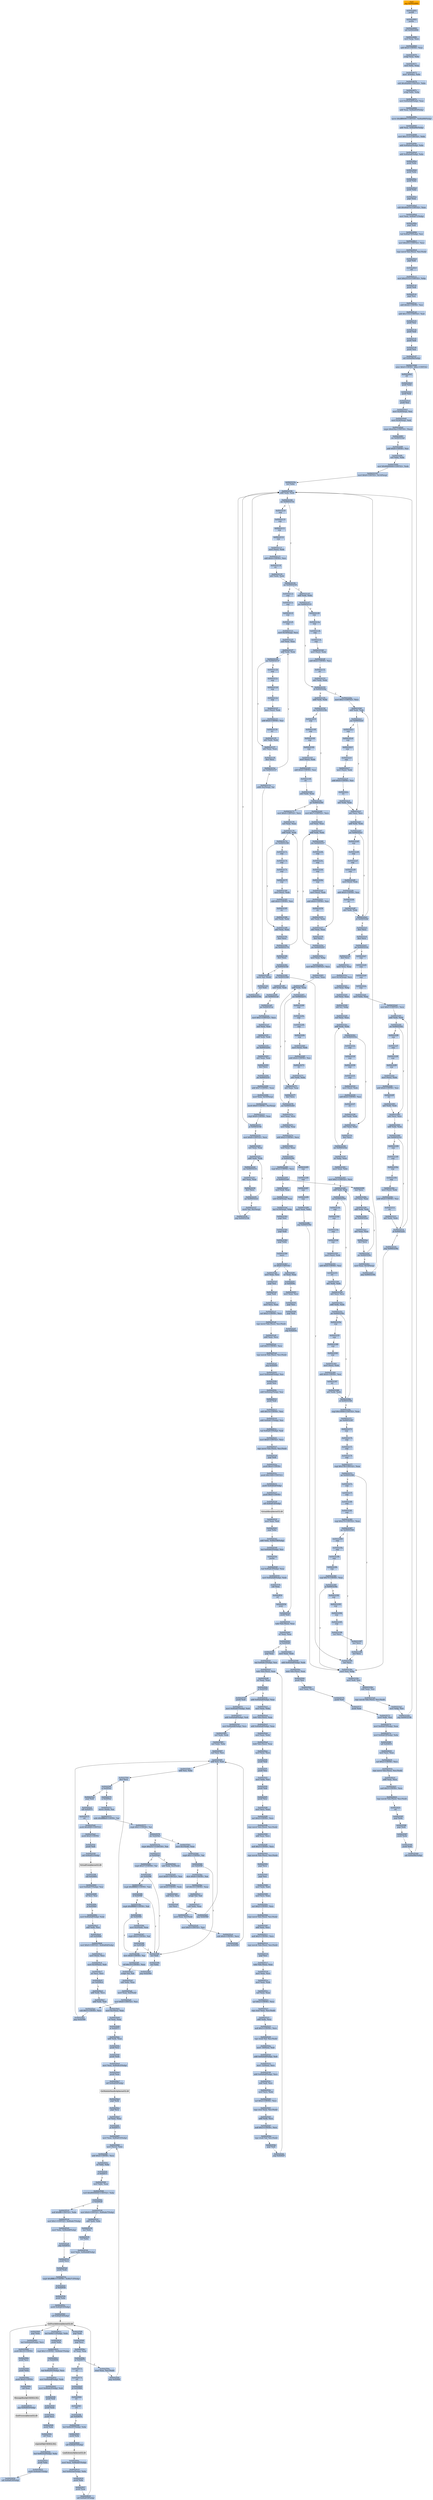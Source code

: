digraph G {
node[shape=rectangle,style=filled,fillcolor=lightsteelblue,color=lightsteelblue]
bgcolor="transparent"
a0x0042d05ajmp_0x0042d062[label="start\njmp 0x0042d062",color="lightgrey",fillcolor="orange"];
a0x0042d062pushfl_[label="0x0042d062\npushfl "];
a0x0042d063pusha_[label="0x0042d063\npusha "];
a0x0042d064call_0x0042d06b[label="0x0042d064\ncall 0x0042d06b"];
a0x0042d06bmovl_esp_eax[label="0x0042d06b\nmovl %esp, %eax"];
a0x0042d06daddl_0x4UINT8_eax[label="0x0042d06d\naddl $0x4<UINT8>, %eax"];
a0x0042d070xchgl_eax_ebx[label="0x0042d070\nxchgl %eax, %ebx"];
a0x0042d071movl_ebx_esp[label="0x0042d071\nmovl %ebx, %esp"];
a0x0042d073movl__4ebx__ebx[label="0x0042d073\nmovl -4(%ebx), %ebx"];
a0x0042d076subl_0x40a00fUINT32_ebx[label="0x0042d076\nsubl $0x40a00f<UINT32>, %ebx"];
a0x0042d07cxchgl_ebx_ebp[label="0x0042d07c\nxchgl %ebx, %ebp"];
a0x0042d07emovl_0x40a0a6ebp__eax[label="0x0042d07e\nmovl 0x40a0a6(%ebp), %eax"];
a0x0042d084addl_eax_0x40a003ebp_[label="0x0042d084\naddl %eax, 0x40a003(%ebp)"];
a0x0042d08amovw_0xffff9090UINT16_0x40a000ebp_[label="0x0042d08a\nmovw $0xffff9090<UINT16>, 0x40a000(%ebp)"];
a0x0042d093addl_eax_0x40a09eebp_[label="0x0042d093\naddl %eax, 0x40a09e(%ebp)"];
a0x0042d099movl_0x11c3UINT32_ebx[label="0x0042d099\nmovl $0x11c3<UINT32>, %ebx"];
a0x0042d09eaddl_0x40a0aaebp__ebx[label="0x0042d09e\naddl 0x40a0aa(%ebp), %ebx"];
a0x0042d0a4addl_0x40a0a6ebp__ebx[label="0x0042d0a4\naddl 0x40a0a6(%ebp), %ebx"];
a0x0042d0aapushl_ebx[label="0x0042d0aa\npushl %ebx"];
a0x0042d0abpushl_ebx[label="0x0042d0ab\npushl %ebx"];
a0x0042d0acpushl_ebx[label="0x0042d0ac\npushl %ebx"];
a0x0042d0adpushl_ebx[label="0x0042d0ad\npushl %ebx"];
a0x0042d0aepopl_eax[label="0x0042d0ae\npopl %eax"];
a0x0042d0afsubl_0x40a070UINT32_eax[label="0x0042d0af\nsubl $0x40a070<UINT32>, %eax"];
a0x0042d0b4movl_eax_0x40a071ebp_[label="0x0042d0b4\nmovl %eax, 0x40a071(%ebp)"];
a0x0042d0bapopl_edi[label="0x0042d0ba\npopl %edi"];
a0x0042d0bbleal_0x40a070ebp__esi[label="0x0042d0bb\nleal 0x40a070(%ebp), %esi"];
a0x0042d0c1movl_0x455UINT32_ecx[label="0x0042d0c1\nmovl $0x455<UINT32>, %ecx"];
a0x0042d0c6repz_movsl_ds_esi__es_edi_[label="0x0042d0c6\nrepz movsl %ds:(%esi), %es:(%edi)"];
a0x0042d0c8popl_edi[label="0x0042d0c8\npopl %edi"];
a0x0042d0c9ret[label="0x0042d0c9\nret"];
a0x0042f1c3movl_0x25153UINT32_ebp[label="0x0042f1c3\nmovl $0x25153<UINT32>, %ebp"];
a0x0042f1c8pushl_edi[label="0x0042f1c8\npushl %edi"];
a0x0042f1c9popl_esi[label="0x0042f1c9\npopl %esi"];
a0x0042f1caaddl_0x42UINT8_esi[label="0x0042f1ca\naddl $0x42<UINT8>, %esi"];
a0x0042f1cdaddl_0x1153UINT32_edi[label="0x0042f1cd\naddl $0x1153<UINT32>, %edi"];
a0x0042f1d3pushl_esi[label="0x0042f1d3\npushl %esi"];
a0x0042f1d4pushl_edi[label="0x0042f1d4\npushl %edi"];
a0x0042f1d5pushl_edi[label="0x0042f1d5\npushl %edi"];
a0x0042f1d6pushl_esi[label="0x0042f1d6\npushl %esi"];
a0x0042f1d7call_0x40a09eebp_[label="0x0042f1d7\ncall 0x40a09e(%ebp)"];
a0x004320ddenter_0x0UINT8_0xcUINT16[label="0x004320dd\nenter $0x0<UINT8>, $0xc<UINT16>"];
a0x004320e1cld_[label="0x004320e1\ncld "];
a0x004320e2pushl_ebx[label="0x004320e2\npushl %ebx"];
a0x004320e3pushl_edi[label="0x004320e3\npushl %edi"];
a0x004320e4pushl_esi[label="0x004320e4\npushl %esi"];
a0x004320e5movl_0x20esp__esi[label="0x004320e5\nmovl 0x20(%esp), %esi"];
a0x004320e9movl_0x24esp__edi[label="0x004320e9\nmovl 0x24(%esp), %edi"];
a0x004320edcmpw_0x434aUINT16_esi_[label="0x004320ed\ncmpw $0x434a<UINT16>, (%esi)"];
a0x004320f2jne_0x004323a9[label="0x004320f2\njne 0x004323a9"];
a0x004320f8addl_0x6UINT8_esi[label="0x004320f8\naddl $0x6<UINT8>, %esi"];
a0x004320fbxorl_ebx_ebx[label="0x004320fb\nxorl %ebx, %ebx"];
a0x004320fdmovl_0x80000000UINT32_edx[label="0x004320fd\nmovl $0x80000000<UINT32>, %edx"];
a0x00432102movl_0x8UINT32_0x14esp_[label="0x00432102\nmovl $0x8<UINT32>, 0x14(%esp)"];
a0x0043210aincl_ebx[label="0x0043210a\nincl %ebx"];
a0x0043210baddl_edx_edx[label="0x0043210b\naddl %edx, %edx"];
a0x0043210djne_0x0043211b[label="0x0043210d\njne 0x0043211b"];
a0x0043210fnop_[label="0x0043210f\nnop "];
a0x00432110nop_[label="0x00432110\nnop "];
a0x00432111nop_[label="0x00432111\nnop "];
a0x00432112nop_[label="0x00432112\nnop "];
a0x00432113movl_esi__edx[label="0x00432113\nmovl (%esi), %edx"];
a0x00432115addl_0x4UINT8_esi[label="0x00432115\naddl $0x4<UINT8>, %esi"];
a0x00432118stc_[label="0x00432118\nstc "];
a0x00432119adcl_edx_edx[label="0x00432119\nadcl %edx, %edx"];
a0x0043211bjae_0x00432145[label="0x0043211b\njae 0x00432145"];
a0x00432145addl_edx_edx[label="0x00432145\naddl %edx, %edx"];
a0x00432147jne_0x00432155[label="0x00432147\njne 0x00432155"];
a0x00432155jb_0x004322ba[label="0x00432155\njb 0x004322ba"];
a0x0043215baddl_edx_edx[label="0x0043215b\naddl %edx, %edx"];
a0x0043215djne_0x0043216b[label="0x0043215d\njne 0x0043216b"];
a0x0043216bjae_0x00432240[label="0x0043216b\njae 0x00432240"];
a0x00432171movl_0x4UINT32_ecx[label="0x00432171\nmovl $0x4<UINT32>, %ecx"];
a0x00432176xorl_eax_eax[label="0x00432176\nxorl %eax, %eax"];
a0x00432178addl_edx_edx[label="0x00432178\naddl %edx, %edx"];
a0x0043217ajne_0x00432188[label="0x0043217a\njne 0x00432188"];
a0x00432188adcl_eax_eax[label="0x00432188\nadcl %eax, %eax"];
a0x0043218adecl_ecx[label="0x0043218a\ndecl %ecx"];
a0x0043218bjne_0x00432178[label="0x0043218b\njne 0x00432178"];
a0x0043218ddecl_eax[label="0x0043218d\ndecl %eax"];
a0x0043218eje_0x00432140[label="0x0043218e\nje 0x00432140"];
a0x00432190jns_0x00432399[label="0x00432190\njns 0x00432399"];
a0x00432196addl_edx_edx[label="0x00432196\naddl %edx, %edx"];
a0x00432198jne_0x004321a6[label="0x00432198\njne 0x004321a6"];
a0x004321a6jae_0x004321ea[label="0x004321a6\njae 0x004321ea"];
a0x004321eamovl_0x1UINT32_ecx[label="0x004321ea\nmovl $0x1<UINT32>, %ecx"];
a0x004321efxorl_eax_eax[label="0x004321ef\nxorl %eax, %eax"];
a0x004321f1addl_edx_edx[label="0x004321f1\naddl %edx, %edx"];
a0x004321f3jne_0x00432201[label="0x004321f3\njne 0x00432201"];
a0x00432201adcl_eax_eax[label="0x00432201\nadcl %eax, %eax"];
a0x00432203decl_ecx[label="0x00432203\ndecl %ecx"];
a0x00432204jne_0x004321f1[label="0x00432204\njne 0x004321f1"];
a0x00432206addl_0x7UINT8_eax[label="0x00432206\naddl $0x7<UINT8>, %eax"];
a0x00432209movl_eax_0x10esp_[label="0x00432209\nmovl %eax, 0x10(%esp)"];
a0x0043220dmovb_0x0UINT8_0xcesp_[label="0x0043220d\nmovb $0x0<UINT8>, 0xc(%esp)"];
a0x00432212cmpl_0x8UINT8_eax[label="0x00432212\ncmpl $0x8<UINT8>, %eax"];
a0x00432215je_0x0043210b[label="0x00432215\nje 0x0043210b"];
a0x0043211dnop_[label="0x0043211d\nnop "];
a0x0043211enop_[label="0x0043211e\nnop "];
a0x0043211fnop_[label="0x0043211f\nnop "];
a0x00432120nop_[label="0x00432120\nnop "];
a0x00432121movl_0x10esp__ecx[label="0x00432121\nmovl 0x10(%esp), %ecx"];
a0x00432125xorl_eax_eax[label="0x00432125\nxorl %eax, %eax"];
a0x00432127addl_edx_edx[label="0x00432127\naddl %edx, %edx"];
a0x00432129jne_0x00432137[label="0x00432129\njne 0x00432137"];
a0x00432137adcl_eax_eax[label="0x00432137\nadcl %eax, %eax"];
a0x00432139decl_ecx[label="0x00432139\ndecl %ecx"];
a0x0043213ajne_0x00432127[label="0x0043213a\njne 0x00432127"];
a0x0043213caddb_0xcesp__al[label="0x0043213c\naddb 0xc(%esp), %al"];
a0x00432140movb_al_edi_[label="0x00432140\nmovb %al, (%edi)"];
a0x00432142incl_edi[label="0x00432142\nincl %edi"];
a0x00432143jmp_0x0043210b[label="0x00432143\njmp 0x0043210b"];
a0x0043212bnop_[label="0x0043212b\nnop "];
a0x0043212cnop_[label="0x0043212c\nnop "];
a0x0043212dnop_[label="0x0043212d\nnop "];
a0x0043212enop_[label="0x0043212e\nnop "];
a0x0043212fmovl_esi__edx[label="0x0043212f\nmovl (%esi), %edx"];
a0x00432131addl_0x4UINT8_esi[label="0x00432131\naddl $0x4<UINT8>, %esi"];
a0x00432134stc_[label="0x00432134\nstc "];
a0x00432135adcl_edx_edx[label="0x00432135\nadcl %edx, %edx"];
a0x00432399incl_ecx[label="0x00432399\nincl %ecx"];
a0x0043239amovl_esi_ebp[label="0x0043239a\nmovl %esi, %ebp"];
a0x0043239cmovl_edi_esi[label="0x0043239c\nmovl %edi, %esi"];
a0x0043239esubl_eax_esi[label="0x0043239e\nsubl %eax, %esi"];
a0x004323a0repz_movsb_ds_esi__es_edi_[label="0x004323a0\nrepz movsb %ds:(%esi), %es:(%edi)"];
a0x004323a2movl_ebp_esi[label="0x004323a2\nmovl %ebp, %esi"];
a0x004323a4jmp_0x0043210b[label="0x004323a4\njmp 0x0043210b"];
a0x00432149nop_[label="0x00432149\nnop "];
a0x0043214anop_[label="0x0043214a\nnop "];
a0x0043214bnop_[label="0x0043214b\nnop "];
a0x0043214cnop_[label="0x0043214c\nnop "];
a0x0043214dmovl_esi__edx[label="0x0043214d\nmovl (%esi), %edx"];
a0x0043214faddl_0x4UINT8_esi[label="0x0043214f\naddl $0x4<UINT8>, %esi"];
a0x00432152stc_[label="0x00432152\nstc "];
a0x00432153adcl_edx_edx[label="0x00432153\nadcl %edx, %edx"];
a0x00432240movl_0x7UINT32_ecx[label="0x00432240\nmovl $0x7<UINT32>, %ecx"];
a0x00432245xorl_eax_eax[label="0x00432245\nxorl %eax, %eax"];
a0x00432247addl_edx_edx[label="0x00432247\naddl %edx, %edx"];
a0x00432249jne_0x00432257[label="0x00432249\njne 0x00432257"];
a0x00432257adcl_eax_eax[label="0x00432257\nadcl %eax, %eax"];
a0x00432259decl_ecx[label="0x00432259\ndecl %ecx"];
a0x0043225ajne_0x00432247[label="0x0043225a\njne 0x00432247"];
a0x0043225cmovl_eax_ebp[label="0x0043225c\nmovl %eax, %ebp"];
a0x0043225emovl_0x2UINT32_ecx[label="0x0043225e\nmovl $0x2<UINT32>, %ecx"];
a0x00432263xorl_eax_eax[label="0x00432263\nxorl %eax, %eax"];
a0x00432265addl_edx_edx[label="0x00432265\naddl %edx, %edx"];
a0x00432267jne_0x00432275[label="0x00432267\njne 0x00432275"];
a0x00432275adcl_eax_eax[label="0x00432275\nadcl %eax, %eax"];
a0x00432277decl_ecx[label="0x00432277\ndecl %ecx"];
a0x00432278jne_0x00432265[label="0x00432278\njne 0x00432265"];
a0x0043227amovl_eax_ecx[label="0x0043227a\nmovl %eax, %ecx"];
a0x0043227cmovl_ebp_eax[label="0x0043227c\nmovl %ebp, %eax"];
a0x0043227eaddl_0x2UINT8_ecx[label="0x0043227e\naddl $0x2<UINT8>, %ecx"];
a0x00432281testl_eax_eax[label="0x00432281\ntestl %eax, %eax"];
a0x00432283je_0x00432290[label="0x00432283\nje 0x00432290"];
a0x00432285nop_[label="0x00432285\nnop "];
a0x00432286nop_[label="0x00432286\nnop "];
a0x00432287nop_[label="0x00432287\nnop "];
a0x00432288nop_[label="0x00432288\nnop "];
a0x00432289movl_eax_ebx[label="0x00432289\nmovl %eax, %ebx"];
a0x0043228bjmp_0x0043239a[label="0x0043228b\njmp 0x0043239a"];
a0x004322bamovl_0x1UINT32_ecx[label="0x004322ba\nmovl $0x1<UINT32>, %ecx"];
a0x004322bfaddl_edx_edx[label="0x004322bf\naddl %edx, %edx"];
a0x004322c1jne_0x004322cf[label="0x004322c1\njne 0x004322cf"];
a0x004322cfadcl_ecx_ecx[label="0x004322cf\nadcl %ecx, %ecx"];
a0x004322d1addl_edx_edx[label="0x004322d1\naddl %edx, %edx"];
a0x004322d3jne_0x004322e1[label="0x004322d3\njne 0x004322e1"];
a0x004322e1jb_0x004322bf[label="0x004322e1\njb 0x004322bf"];
a0x004322e3decl_ecx[label="0x004322e3\ndecl %ecx"];
a0x004322e4decl_ecx[label="0x004322e4\ndecl %ecx"];
a0x004322e5jne_0x0043231b[label="0x004322e5\njne 0x0043231b"];
a0x004322e7nop_[label="0x004322e7\nnop "];
a0x004322e8nop_[label="0x004322e8\nnop "];
a0x004322e9nop_[label="0x004322e9\nnop "];
a0x004322eanop_[label="0x004322ea\nnop "];
a0x004322ebmovl_ebx_eax[label="0x004322eb\nmovl %ebx, %eax"];
a0x004322edmovl_0x1UINT32_ecx[label="0x004322ed\nmovl $0x1<UINT32>, %ecx"];
a0x004322f2addl_edx_edx[label="0x004322f2\naddl %edx, %edx"];
a0x004322f4jne_0x00432302[label="0x004322f4\njne 0x00432302"];
a0x00432302adcl_ecx_ecx[label="0x00432302\nadcl %ecx, %ecx"];
a0x00432304addl_edx_edx[label="0x00432304\naddl %edx, %edx"];
a0x00432306jne_0x00432314[label="0x00432306\njne 0x00432314"];
a0x00432314jb_0x004322f2[label="0x00432314\njb 0x004322f2"];
a0x00432316jmp_0x0043239a[label="0x00432316\njmp 0x0043239a"];
a0x004322d5nop_[label="0x004322d5\nnop "];
a0x004322d6nop_[label="0x004322d6\nnop "];
a0x004322d7nop_[label="0x004322d7\nnop "];
a0x004322d8nop_[label="0x004322d8\nnop "];
a0x004322d9movl_esi__edx[label="0x004322d9\nmovl (%esi), %edx"];
a0x004322dbaddl_0x4UINT8_esi[label="0x004322db\naddl $0x4<UINT8>, %esi"];
a0x004322destc_[label="0x004322de\nstc "];
a0x004322dfadcl_edx_edx[label="0x004322df\nadcl %edx, %edx"];
a0x0043224bnop_[label="0x0043224b\nnop "];
a0x0043224cnop_[label="0x0043224c\nnop "];
a0x0043224dnop_[label="0x0043224d\nnop "];
a0x0043224enop_[label="0x0043224e\nnop "];
a0x0043224fmovl_esi__edx[label="0x0043224f\nmovl (%esi), %edx"];
a0x00432251addl_0x4UINT8_esi[label="0x00432251\naddl $0x4<UINT8>, %esi"];
a0x00432254stc_[label="0x00432254\nstc "];
a0x00432255adcl_edx_edx[label="0x00432255\nadcl %edx, %edx"];
a0x00432269nop_[label="0x00432269\nnop "];
a0x0043226anop_[label="0x0043226a\nnop "];
a0x0043226bnop_[label="0x0043226b\nnop "];
a0x0043226cnop_[label="0x0043226c\nnop "];
a0x0043226dmovl_esi__edx[label="0x0043226d\nmovl (%esi), %edx"];
a0x0043226faddl_0x4UINT8_esi[label="0x0043226f\naddl $0x4<UINT8>, %esi"];
a0x00432272stc_[label="0x00432272\nstc "];
a0x00432273adcl_edx_edx[label="0x00432273\nadcl %edx, %edx"];
a0x0043231bdecl_ecx[label="0x0043231b\ndecl %ecx"];
a0x0043231cmovl_ecx_eax[label="0x0043231c\nmovl %ecx, %eax"];
a0x0043231emovl_0x14esp__ecx[label="0x0043231e\nmovl 0x14(%esp), %ecx"];
a0x00432322movl_eax_ebp[label="0x00432322\nmovl %eax, %ebp"];
a0x00432324xorl_eax_eax[label="0x00432324\nxorl %eax, %eax"];
a0x00432326shll_cl_ebp[label="0x00432326\nshll %cl, %ebp"];
a0x00432328xorl_eax_eax[label="0x00432328\nxorl %eax, %eax"];
a0x0043232aaddl_edx_edx[label="0x0043232a\naddl %edx, %edx"];
a0x0043232cjne_0x0043233a[label="0x0043232c\njne 0x0043233a"];
a0x0043233aadcl_eax_eax[label="0x0043233a\nadcl %eax, %eax"];
a0x0043233cdecl_ecx[label="0x0043233c\ndecl %ecx"];
a0x0043233djne_0x0043232a[label="0x0043233d\njne 0x0043232a"];
a0x0043232enop_[label="0x0043232e\nnop "];
a0x0043232fnop_[label="0x0043232f\nnop "];
a0x00432330nop_[label="0x00432330\nnop "];
a0x00432331nop_[label="0x00432331\nnop "];
a0x00432332movl_esi__edx[label="0x00432332\nmovl (%esi), %edx"];
a0x00432334addl_0x4UINT8_esi[label="0x00432334\naddl $0x4<UINT8>, %esi"];
a0x00432337stc_[label="0x00432337\nstc "];
a0x00432338adcl_edx_edx[label="0x00432338\nadcl %edx, %edx"];
a0x0043233forl_ebp_eax[label="0x0043233f\norl %ebp, %eax"];
a0x00432341movl_eax_ebx[label="0x00432341\nmovl %eax, %ebx"];
a0x00432343movl_0x1UINT32_ecx[label="0x00432343\nmovl $0x1<UINT32>, %ecx"];
a0x00432348addl_edx_edx[label="0x00432348\naddl %edx, %edx"];
a0x0043234ajne_0x00432358[label="0x0043234a\njne 0x00432358"];
a0x00432358adcl_ecx_ecx[label="0x00432358\nadcl %ecx, %ecx"];
a0x0043235aaddl_edx_edx[label="0x0043235a\naddl %edx, %edx"];
a0x0043235cjne_0x0043236a[label="0x0043235c\njne 0x0043236a"];
a0x0043236ajb_0x00432348[label="0x0043236a\njb 0x00432348"];
a0x0043236ccmpl_0x10000UINT32_eax[label="0x0043236c\ncmpl $0x10000<UINT32>, %eax"];
a0x00432371jae_0x00432397[label="0x00432371\njae 0x00432397"];
a0x00432373nop_[label="0x00432373\nnop "];
a0x00432374nop_[label="0x00432374\nnop "];
a0x00432375nop_[label="0x00432375\nnop "];
a0x00432376nop_[label="0x00432376\nnop "];
a0x00432377cmpl_0x37ffUINT32_eax[label="0x00432377\ncmpl $0x37ff<UINT32>, %eax"];
a0x0043237cjae_0x00432398[label="0x0043237c\njae 0x00432398"];
a0x0043237enop_[label="0x0043237e\nnop "];
a0x0043237fnop_[label="0x0043237f\nnop "];
a0x00432380nop_[label="0x00432380\nnop "];
a0x00432381nop_[label="0x00432381\nnop "];
a0x00432382cmpl_0x27fUINT32_eax[label="0x00432382\ncmpl $0x27f<UINT32>, %eax"];
a0x00432387jae_0x00432399[label="0x00432387\njae 0x00432399"];
a0x00432389nop_[label="0x00432389\nnop "];
a0x0043238anop_[label="0x0043238a\nnop "];
a0x0043238bnop_[label="0x0043238b\nnop "];
a0x0043238cnop_[label="0x0043238c\nnop "];
a0x0043238dcmpl_0x7fUINT8_eax[label="0x0043238d\ncmpl $0x7f<UINT8>, %eax"];
a0x00432390ja_0x0043239a[label="0x00432390\nja 0x0043239a"];
a0x0043215fnop_[label="0x0043215f\nnop "];
a0x00432160nop_[label="0x00432160\nnop "];
a0x00432161nop_[label="0x00432161\nnop "];
a0x00432162nop_[label="0x00432162\nnop "];
a0x00432163movl_esi__edx[label="0x00432163\nmovl (%esi), %edx"];
a0x00432165addl_0x4UINT8_esi[label="0x00432165\naddl $0x4<UINT8>, %esi"];
a0x00432168stc_[label="0x00432168\nstc "];
a0x00432169adcl_edx_edx[label="0x00432169\nadcl %edx, %edx"];
a0x00432392nop_[label="0x00432392\nnop "];
a0x00432393nop_[label="0x00432393\nnop "];
a0x00432394nop_[label="0x00432394\nnop "];
a0x00432395nop_[label="0x00432395\nnop "];
a0x00432396incl_ecx[label="0x00432396\nincl %ecx"];
a0x00432397incl_ecx[label="0x00432397\nincl %ecx"];
a0x00432398incl_ecx[label="0x00432398\nincl %ecx"];
a0x0043217cnop_[label="0x0043217c\nnop "];
a0x0043217dnop_[label="0x0043217d\nnop "];
a0x0043217enop_[label="0x0043217e\nnop "];
a0x0043217fnop_[label="0x0043217f\nnop "];
a0x00432180movl_esi__edx[label="0x00432180\nmovl (%esi), %edx"];
a0x00432182addl_0x4UINT8_esi[label="0x00432182\naddl $0x4<UINT8>, %esi"];
a0x00432185stc_[label="0x00432185\nstc "];
a0x00432186adcl_edx_edx[label="0x00432186\nadcl %edx, %edx"];
a0x0043234cnop_[label="0x0043234c\nnop "];
a0x0043234dnop_[label="0x0043234d\nnop "];
a0x0043234enop_[label="0x0043234e\nnop "];
a0x0043234fnop_[label="0x0043234f\nnop "];
a0x00432350movl_esi__edx[label="0x00432350\nmovl (%esi), %edx"];
a0x00432352addl_0x4UINT8_esi[label="0x00432352\naddl $0x4<UINT8>, %esi"];
a0x00432355stc_[label="0x00432355\nstc "];
a0x00432356adcl_edx_edx[label="0x00432356\nadcl %edx, %edx"];
a0x0043235enop_[label="0x0043235e\nnop "];
a0x0043235fnop_[label="0x0043235f\nnop "];
a0x00432360nop_[label="0x00432360\nnop "];
a0x00432361nop_[label="0x00432361\nnop "];
a0x00432362movl_esi__edx[label="0x00432362\nmovl (%esi), %edx"];
a0x00432364addl_0x4UINT8_esi[label="0x00432364\naddl $0x4<UINT8>, %esi"];
a0x00432367stc_[label="0x00432367\nstc "];
a0x00432368adcl_edx_edx[label="0x00432368\nadcl %edx, %edx"];
a0x004322f6nop_[label="0x004322f6\nnop "];
a0x004322f7nop_[label="0x004322f7\nnop "];
a0x004322f8nop_[label="0x004322f8\nnop "];
a0x004322f9nop_[label="0x004322f9\nnop "];
a0x004322famovl_esi__edx[label="0x004322fa\nmovl (%esi), %edx"];
a0x004322fcaddl_0x4UINT8_esi[label="0x004322fc\naddl $0x4<UINT8>, %esi"];
a0x004322ffstc_[label="0x004322ff\nstc "];
a0x00432300adcl_edx_edx[label="0x00432300\nadcl %edx, %edx"];
a0x004322c3nop_[label="0x004322c3\nnop "];
a0x004322c4nop_[label="0x004322c4\nnop "];
a0x004322c5nop_[label="0x004322c5\nnop "];
a0x004322c6nop_[label="0x004322c6\nnop "];
a0x004322c7movl_esi__edx[label="0x004322c7\nmovl (%esi), %edx"];
a0x004322c9addl_0x4UINT8_esi[label="0x004322c9\naddl $0x4<UINT8>, %esi"];
a0x004322ccstc_[label="0x004322cc\nstc "];
a0x004322cdadcl_edx_edx[label="0x004322cd\nadcl %edx, %edx"];
a0x00432290cmpl_0x2UINT8_ecx[label="0x00432290\ncmpl $0x2<UINT8>, %ecx"];
a0x00432293je_0x004323a9[label="0x00432293\nje 0x004323a9"];
a0x004323a9movl_edi_eax[label="0x004323a9\nmovl %edi, %eax"];
a0x004323absubl_0x24esp__eax[label="0x004323ab\nsubl 0x24(%esp), %eax"];
a0x004323afleal_0x18esp__ebp[label="0x004323af\nleal 0x18(%esp), %ebp"];
a0x004323b3popl_esi[label="0x004323b3\npopl %esi"];
a0x004323b4popl_edi[label="0x004323b4\npopl %edi"];
a0x004323b5popl_ebx[label="0x004323b5\npopl %ebx"];
a0x004323b6leave_[label="0x004323b6\nleave "];
a0x004323b7ret_0x8UINT16[label="0x004323b7\nret $0x8<UINT16>"];
a0x0042f1ddmovl_eax_ecx[label="0x0042f1dd\nmovl %eax, %ecx"];
a0x0042f1dfpopl_esi[label="0x0042f1df\npopl %esi"];
a0x0042f1e0popl_edi[label="0x0042f1e0\npopl %edi"];
a0x0042f1e1movl_ecx_eax[label="0x0042f1e1\nmovl %ecx, %eax"];
a0x0042f1e3sarl_0x2UINT8_ecx[label="0x0042f1e3\nsarl $0x2<UINT8>, %ecx"];
a0x0042f1e6repz_movsl_ds_esi__es_edi_[label="0x0042f1e6\nrepz movsl %ds:(%esi), %es:(%edi)"];
a0x0042f1e8addl_eax_ecx[label="0x0042f1e8\naddl %eax, %ecx"];
a0x0042f1eaandl_0x3UINT8_ecx[label="0x0042f1ea\nandl $0x3<UINT8>, %ecx"];
a0x0042f1edrepz_movsb_ds_esi__es_edi_[label="0x0042f1ed\nrepz movsb %ds:(%esi), %es:(%edi)"];
a0x0042f1efjmp_0x42f205[label="0x0042f1ef\njmp 0x42f205"];
a0x0042f205movl_0x40a0a6ebp__esi[label="0x0042f205\nmovl 0x40a0a6(%ebp), %esi"];
a0x0042f20bpushl_esi[label="0x0042f20b\npushl %esi"];
a0x0042f20caddl_0x40a0aeebp__esi[label="0x0042f20c\naddl 0x40a0ae(%ebp), %esi"];
a0x0042f212pushl_edi[label="0x0042f212\npushl %edi"];
a0x0042f213addl_0x14UINT8_esi[label="0x0042f213\naddl $0x14<UINT8>, %esi"];
a0x0042f216addl_0x40a611ebp__esi[label="0x0042f216\naddl 0x40a611(%ebp), %esi"];
a0x0042f21cleal_0x40a615ebp__edi[label="0x0042f21c\nleal 0x40a615(%ebp), %edi"];
a0x0042f222movl_0x6UINT32_ecx[label="0x0042f222\nmovl $0x6<UINT32>, %ecx"];
a0x0042f227repz_movsl_ds_esi__es_edi_[label="0x0042f227\nrepz movsl %ds:(%esi), %es:(%edi)"];
a0x0042f229popl_edi[label="0x0042f229\npopl %edi"];
a0x0042f22apushl_0x4UINT8[label="0x0042f22a\npushl $0x4<UINT8>"];
a0x0042f22cpushl_0x1000UINT32[label="0x0042f22c\npushl $0x1000<UINT32>"];
a0x0042f231pushl_0x40a62debp_[label="0x0042f231\npushl 0x40a62d(%ebp)"];
a0x0042f237pushl_0x0UINT8[label="0x0042f237\npushl $0x0<UINT8>"];
a0x0042f239call_0x40a61debp_[label="0x0042f239\ncall 0x40a61d(%ebp)"];
VirtualAlloc_kernel32_dll[label="VirtualAlloc@kernel32.dll",color="lightgrey",fillcolor="lightgrey"];
a0x0042f23fmovl_eax_edi[label="0x0042f23f\nmovl %eax, %edi"];
a0x0042f241popl_ebx[label="0x0042f241\npopl %ebx"];
a0x0042f242addl_ebx_0x40a338ebp_[label="0x0042f242\naddl %ebx, 0x40a338(%ebp)"];
a0x0042f248leal_0x40a643ebp__esi[label="0x0042f248\nleal 0x40a643(%ebp), %esi"];
a0x0042f24epusha_[label="0x0042f24e\npusha "];
a0x0042f24fleal_0x40adc3ebp__eax[label="0x0042f24f\nleal 0x40adc3(%ebp), %eax"];
a0x0042f255movl_0x40a0a6ebp__edx[label="0x0042f255\nmovl 0x40a0a6(%ebp), %edx"];
a0x0042f25bcall_eax[label="0x0042f25b\ncall %eax"];
a0x0042ff16ret[label="0x0042ff16\nret"];
a0x0042f25dpopa_[label="0x0042f25d\npopa "];
a0x0042f25epushl_edi[label="0x0042f25e\npushl %edi"];
a0x0042f25flodsl_ds_esi__eax[label="0x0042f25f\nlodsl %ds:(%esi), %eax"];
a0x0042f260orl_eax_eax[label="0x0042f260\norl %eax, %eax"];
a0x0042f262je_0x42f2d0[label="0x0042f262\nje 0x42f2d0"];
a0x0042f264movl_eax_edx[label="0x0042f264\nmovl %eax, %edx"];
a0x0042f266addl_0x40a0a6ebp__edx[label="0x0042f266\naddl 0x40a0a6(%ebp), %edx"];
a0x0042f26clodsl_ds_esi__eax[label="0x0042f26c\nlodsl %ds:(%esi), %eax"];
a0x0042f26dpushl_esi[label="0x0042f26d\npushl %esi"];
a0x0042f26emovl_eax_ecx[label="0x0042f26e\nmovl %eax, %ecx"];
a0x0042f270pushl_edi[label="0x0042f270\npushl %edi"];
a0x0042f271pushl_edx[label="0x0042f271\npushl %edx"];
a0x0042f272movl_edx_esi[label="0x0042f272\nmovl %edx, %esi"];
a0x0042f274movl_0x40a615ebp__eax[label="0x0042f274\nmovl 0x40a615(%ebp), %eax"];
a0x0042f27amovl_0x40a619ebp__ebx[label="0x0042f27a\nmovl 0x40a619(%ebp), %ebx"];
a0x0042f280call_0x42fd16[label="0x0042f280\ncall 0x42fd16"];
a0x0042fd16movl_ecx_eax[label="0x0042fd16\nmovl %ecx, %eax"];
a0x0042fd18sarl_0x2UINT8_ecx[label="0x0042fd18\nsarl $0x2<UINT8>, %ecx"];
a0x0042fd1brepz_movsl_ds_esi__es_edi_[label="0x0042fd1b\nrepz movsl %ds:(%esi), %es:(%edi)"];
a0x0042fd1daddl_eax_ecx[label="0x0042fd1d\naddl %eax, %ecx"];
a0x0042fd1fandl_0x3UINT8_ecx[label="0x0042fd1f\nandl $0x3<UINT8>, %ecx"];
a0x0042fd22repz_movsb_ds_esi__es_edi_[label="0x0042fd22\nrepz movsb %ds:(%esi), %es:(%edi)"];
a0x0042fd24ret[label="0x0042fd24\nret"];
a0x0042f285popl_edx[label="0x0042f285\npopl %edx"];
a0x0042f286popl_edi[label="0x0042f286\npopl %edi"];
a0x0042f287pushl_edx[label="0x0042f287\npushl %edx"];
a0x0042f288pushl_edi[label="0x0042f288\npushl %edi"];
a0x0042f289call_0x40a09eebp_[label="0x0042f289\ncall 0x40a09e(%ebp)"];
a0x00432308nop_[label="0x00432308\nnop "];
a0x00432309nop_[label="0x00432309\nnop "];
a0x0043230anop_[label="0x0043230a\nnop "];
a0x0043230bnop_[label="0x0043230b\nnop "];
a0x0043230cmovl_esi__edx[label="0x0043230c\nmovl (%esi), %edx"];
a0x0043230eaddl_0x4UINT8_esi[label="0x0043230e\naddl $0x4<UINT8>, %esi"];
a0x00432311stc_[label="0x00432311\nstc "];
a0x00432312adcl_edx_edx[label="0x00432312\nadcl %edx, %edx"];
a0x00432299incl_ecx[label="0x00432299\nincl %ecx"];
a0x0043229axorl_eax_eax[label="0x0043229a\nxorl %eax, %eax"];
a0x0043229caddl_edx_edx[label="0x0043229c\naddl %edx, %edx"];
a0x0043229ejne_0x004322ac[label="0x0043229e\njne 0x004322ac"];
a0x004322acadcl_eax_eax[label="0x004322ac\nadcl %eax, %eax"];
a0x004322aedecl_ecx[label="0x004322ae\ndecl %ecx"];
a0x004322afjne_0x0043229c[label="0x004322af\njne 0x0043229c"];
a0x004322b1movl_eax_0x14esp_[label="0x004322b1\nmovl %eax, 0x14(%esp)"];
a0x004322b5jmp_0x0043210b[label="0x004322b5\njmp 0x0043210b"];
a0x0043221bmovl_0x8UINT32_ecx[label="0x0043221b\nmovl $0x8<UINT32>, %ecx"];
a0x00432220xorl_eax_eax[label="0x00432220\nxorl %eax, %eax"];
a0x00432222addl_edx_edx[label="0x00432222\naddl %edx, %edx"];
a0x00432224jne_0x00432232[label="0x00432224\njne 0x00432232"];
a0x00432232adcl_eax_eax[label="0x00432232\nadcl %eax, %eax"];
a0x00432234decl_ecx[label="0x00432234\ndecl %ecx"];
a0x00432235jne_0x00432222[label="0x00432235\njne 0x00432222"];
a0x00432237movb_al_0xcesp_[label="0x00432237\nmovb %al, 0xc(%esp)"];
a0x0043223bjmp_0x0043210b[label="0x0043223b\njmp 0x0043210b"];
a0x0042f28forl_eax_eax[label="0x0042f28f\norl %eax, %eax"];
a0x0042f291je_0x42f29a[label="0x0042f291\nje 0x42f29a"];
a0x0042f293movl_eax_ecx[label="0x0042f293\nmovl %eax, %ecx"];
a0x0042f295popl_esi[label="0x0042f295\npopl %esi"];
a0x0042f296popl_edi[label="0x0042f296\npopl %edi"];
a0x0042f297jmp_0x42f25e[label="0x0042f297\njmp 0x42f25e"];
a0x0042f2d0popl_eax[label="0x0042f2d0\npopl %eax"];
a0x0042f2d1leal_0x40a6c3ebp__esi[label="0x0042f2d1\nleal 0x40a6c3(%ebp), %esi"];
a0x0042f2d7lodsl_ds_esi__eax[label="0x0042f2d7\nlodsl %ds:(%esi), %eax"];
a0x0042f2d8orl_eax_eax[label="0x0042f2d8\norl %eax, %eax"];
a0x0042f2daje_0x42f350[label="0x0042f2da\nje 0x42f350"];
a0x0042f2dcaddl_0x40a0a6ebp__eax[label="0x0042f2dc\naddl 0x40a0a6(%ebp), %eax"];
a0x0042f2e2movl_eax_ebx[label="0x0042f2e2\nmovl %eax, %ebx"];
a0x0042f2e4lodsl_ds_esi__eax[label="0x0042f2e4\nlodsl %ds:(%esi), %eax"];
a0x0042f2e5addl_0x40a0a6ebp__eax[label="0x0042f2e5\naddl 0x40a0a6(%ebp), %eax"];
a0x0042f2ebmovl_eax_edx[label="0x0042f2eb\nmovl %eax, %edx"];
a0x0042f2edlodsl_ds_esi__eax[label="0x0042f2ed\nlodsl %ds:(%esi), %eax"];
a0x0042f2eemovl_eax_ecx[label="0x0042f2ee\nmovl %eax, %ecx"];
a0x0042f2f0pushl_edi[label="0x0042f2f0\npushl %edi"];
a0x0042f2f1pushl_esi[label="0x0042f2f1\npushl %esi"];
a0x0042f2f2movl_ebx_esi[label="0x0042f2f2\nmovl %ebx, %esi"];
a0x0042f2f4pushl_edi[label="0x0042f2f4\npushl %edi"];
a0x0042f2f5pushl_ecx[label="0x0042f2f5\npushl %ecx"];
a0x0042f2f6movl_ecx_eax[label="0x0042f2f6\nmovl %ecx, %eax"];
a0x0042f2f8sarl_0x2UINT8_ecx[label="0x0042f2f8\nsarl $0x2<UINT8>, %ecx"];
a0x0042f2fbrepz_movsl_ds_esi__es_edi_[label="0x0042f2fb\nrepz movsl %ds:(%esi), %es:(%edi)"];
a0x0042f2fdaddl_eax_ecx[label="0x0042f2fd\naddl %eax, %ecx"];
a0x0042f2ffandl_0x3UINT8_ecx[label="0x0042f2ff\nandl $0x3<UINT8>, %ecx"];
a0x0042f302repz_movsb_ds_esi__es_edi_[label="0x0042f302\nrepz movsb %ds:(%esi), %es:(%edi)"];
a0x0042f304popl_ecx[label="0x0042f304\npopl %ecx"];
a0x0042f305popl_esi[label="0x0042f305\npopl %esi"];
a0x0042f306movl_edx_edi[label="0x0042f306\nmovl %edx, %edi"];
a0x0042f308movl_ecx_eax[label="0x0042f308\nmovl %ecx, %eax"];
a0x0042f30asarl_0x2UINT8_ecx[label="0x0042f30a\nsarl $0x2<UINT8>, %ecx"];
a0x0042f30drepz_movsl_ds_esi__es_edi_[label="0x0042f30d\nrepz movsl %ds:(%esi), %es:(%edi)"];
a0x0042f30faddl_eax_ecx[label="0x0042f30f\naddl %eax, %ecx"];
a0x0042f311andl_0x3UINT8_ecx[label="0x0042f311\nandl $0x3<UINT8>, %ecx"];
a0x0042f314repz_movsb_ds_esi__es_edi_[label="0x0042f314\nrepz movsb %ds:(%esi), %es:(%edi)"];
a0x0042f316popl_esi[label="0x0042f316\npopl %esi"];
a0x0042f317lodsl_ds_esi__eax[label="0x0042f317\nlodsl %ds:(%esi), %eax"];
a0x0042f318movl_eax_ecx[label="0x0042f318\nmovl %eax, %ecx"];
a0x0042f31amovl_eax_edx[label="0x0042f31a\nmovl %eax, %edx"];
a0x0042f31cxorl_eax_eax[label="0x0042f31c\nxorl %eax, %eax"];
a0x0042f31esarl_0x2UINT8_ecx[label="0x0042f31e\nsarl $0x2<UINT8>, %ecx"];
a0x0042f321repz_stosl_eax_es_edi_[label="0x0042f321\nrepz stosl %eax, %es:(%edi)"];
a0x0042f323addl_edx_ecx[label="0x0042f323\naddl %edx, %ecx"];
a0x0042f325andl_0x3UINT8_ecx[label="0x0042f325\nandl $0x3<UINT8>, %ecx"];
a0x0042f328repz_stosb_al_es_edi_[label="0x0042f328\nrepz stosb %al, %es:(%edi)"];
a0x0042f32amovl__16esi__edi[label="0x0042f32a\nmovl -16(%esi), %edi"];
a0x0042f32daddl_0x40a0a6ebp__edi[label="0x0042f32d\naddl 0x40a0a6(%ebp), %edi"];
a0x0042f333movl__12esi__ecx[label="0x0042f333\nmovl -12(%esi), %ecx"];
a0x0042f336addl_0x40a0a6ebp__ecx[label="0x0042f336\naddl 0x40a0a6(%ebp), %ecx"];
a0x0042f33csubl_edi_ecx[label="0x0042f33c\nsubl %edi, %ecx"];
a0x0042f33emovl_ecx_edx[label="0x0042f33e\nmovl %ecx, %edx"];
a0x0042f340sarl_0x2UINT8_ecx[label="0x0042f340\nsarl $0x2<UINT8>, %ecx"];
a0x0042f343repz_stosl_eax_es_edi_[label="0x0042f343\nrepz stosl %eax, %es:(%edi)"];
a0x0042f345addl_edx_ecx[label="0x0042f345\naddl %edx, %ecx"];
a0x0042f347andl_0x3UINT8_ecx[label="0x0042f347\nandl $0x3<UINT8>, %ecx"];
a0x0042f34arepz_stosb_al_es_edi_[label="0x0042f34a\nrepz stosb %al, %es:(%edi)"];
a0x0042f34cpopl_edi[label="0x0042f34c\npopl %edi"];
a0x0042f34djmp_0x42f2d7[label="0x0042f34d\njmp 0x42f2d7"];
a0x0042f350pushl_edi[label="0x0042f350\npushl %edi"];
a0x0042f351movl_0x40a4d7ebp__edi[label="0x0042f351\nmovl 0x40a4d7(%ebp), %edi"];
a0x0042f357addl_0x40a0a6ebp__edi[label="0x0042f357\naddl 0x40a0a6(%ebp), %edi"];
a0x0042f35dmovl_0x40a4dbebp__ecx[label="0x0042f35d\nmovl 0x40a4db(%ebp), %ecx"];
a0x0042f363xorl_edx_edx[label="0x0042f363\nxorl %edx, %edx"];
a0x0042f365xorl_ebx_ebx[label="0x0042f365\nxorl %ebx, %ebx"];
a0x0042f367xorl_esi_esi[label="0x0042f367\nxorl %esi, %esi"];
a0x0042f369addl_esi_edi[label="0x0042f369\naddl %esi, %edi"];
a0x0042f36baddl_esi_ebx[label="0x0042f36b\naddl %esi, %ebx"];
a0x0042f36ddecl_ecx[label="0x0042f36d\ndecl %ecx"];
a0x0042f36eje_0x42f3e2[label="0x0042f36e\nje 0x42f3e2"];
a0x0042f370js_0x42f3e2[label="0x0042f370\njs 0x42f3e2"];
a0x0042f372movw_edi__ax[label="0x0042f372\nmovw (%edi), %ax"];
a0x0042f375subb_0xffffffe8UINT8_al[label="0x0042f375\nsubb $0xffffffe8<UINT8>, %al"];
a0x0042f377cmpb_0x1UINT8_al[label="0x0042f377\ncmpb $0x1<UINT8>, %al"];
a0x0042f379jbe_0x42f3b3[label="0x0042f379\njbe 0x42f3b3"];
a0x0042f37bcmpw_0x2517UINT16_ax[label="0x0042f37b\ncmpw $0x2517<UINT16>, %ax"];
a0x0042f37fje_0x42f3d2[label="0x0042f37f\nje 0x42f3d2"];
a0x0042f381cmpb_0x27UINT8_al[label="0x0042f381\ncmpb $0x27<UINT8>, %al"];
a0x0042f383jne_0x42f38f[label="0x0042f383\njne 0x42f38f"];
a0x0042f38fincl_edi[label="0x0042f38f\nincl %edi"];
a0x0042f390incl_ebx[label="0x0042f390\nincl %ebx"];
a0x0042f391jmp_0x42f36d[label="0x0042f391\njmp 0x42f36d"];
a0x0042f3d2subl_edx_0x2edi_[label="0x0042f3d2\nsubl %edx, 0x2(%edi)"];
a0x0042f3d5movl_0x6UINT32_esi[label="0x0042f3d5\nmovl $0x6<UINT32>, %esi"];
a0x0042f3dasubl_0x4UINT8_edx[label="0x0042f3da\nsubl $0x4<UINT8>, %edx"];
a0x0042f3ddsubl_esi_ecx[label="0x0042f3dd\nsubl %esi, %ecx"];
a0x0042f3dfincl_ecx[label="0x0042f3df\nincl %ecx"];
a0x0042f3e0jmp_0x42f369[label="0x0042f3e0\njmp 0x42f369"];
a0x0042f3b3movl_0x1edi__eax[label="0x0042f3b3\nmovl 0x1(%edi), %eax"];
a0x0042f3b6cmpb_0x1UINT8_al[label="0x0042f3b6\ncmpb $0x1<UINT8>, %al"];
a0x0042f3b8jne_0x42f38f[label="0x0042f3b8\njne 0x42f38f"];
a0x0042f3bashrw_0x8UINT8_ax[label="0x0042f3ba\nshrw $0x8<UINT8>, %ax"];
a0x0042f3beroll_0x10UINT8_eax[label="0x0042f3be\nroll $0x10<UINT8>, %eax"];
a0x0042f3c1xchgb_al_ah[label="0x0042f3c1\nxchgb %al, %ah"];
a0x0042f3c3subl_ebx_eax[label="0x0042f3c3\nsubl %ebx, %eax"];
a0x0042f3c5movl_eax_0x1edi_[label="0x0042f3c5\nmovl %eax, 0x1(%edi)"];
a0x0042f3c8movl_0x5UINT32_esi[label="0x0042f3c8\nmovl $0x5<UINT32>, %esi"];
a0x0042f3cdsubl_0x4UINT8_ecx[label="0x0042f3cd\nsubl $0x4<UINT8>, %ecx"];
a0x0042f3d0jmp_0x42f369[label="0x0042f3d0\njmp 0x42f369"];
a0x0042f385cmpb_0xffffff80UINT8_ah[label="0x0042f385\ncmpb $0xffffff80<UINT8>, %ah"];
a0x0042f388jb_0x42f38f[label="0x0042f388\njb 0x42f38f"];
a0x0042f38acmpb_0xffffff8fUINT8_ah[label="0x0042f38a\ncmpb $0xffffff8f<UINT8>, %ah"];
a0x0042f38djbe_0x42f394[label="0x0042f38d\njbe 0x42f394"];
a0x0042f394movl_0x2edi__eax[label="0x0042f394\nmovl 0x2(%edi), %eax"];
a0x0042f397cmpb_0x2UINT8_al[label="0x0042f397\ncmpb $0x2<UINT8>, %al"];
a0x0042f399jne_0x42f38f[label="0x0042f399\njne 0x42f38f"];
a0x0042f39bshrw_0x8UINT8_ax[label="0x0042f39b\nshrw $0x8<UINT8>, %ax"];
a0x0042f39froll_0x10UINT8_eax[label="0x0042f39f\nroll $0x10<UINT8>, %eax"];
a0x0042f3a2xchgb_al_ah[label="0x0042f3a2\nxchgb %al, %ah"];
a0x0042f3a4subl_ebx_eax[label="0x0042f3a4\nsubl %ebx, %eax"];
a0x0042f3a6movl_eax_0x2edi_[label="0x0042f3a6\nmovl %eax, 0x2(%edi)"];
a0x0042f3a9movl_0x6UINT32_esi[label="0x0042f3a9\nmovl $0x6<UINT32>, %esi"];
a0x0042f3aesubl_0x5UINT8_ecx[label="0x0042f3ae\nsubl $0x5<UINT8>, %ecx"];
a0x0042f3b1jmp_0x42f369[label="0x0042f3b1\njmp 0x42f369"];
a0x0042f3e2popl_edi[label="0x0042f3e2\npopl %edi"];
a0x0042f3e3call_0x42f575[label="0x0042f3e3\ncall 0x42f575"];
a0x0042f575ret[label="0x0042f575\nret"];
a0x0042f3e8pushl_0x4000UINT32[label="0x0042f3e8\npushl $0x4000<UINT32>"];
a0x0042f3edpushl_0x0UINT8[label="0x0042f3ed\npushl $0x0<UINT8>"];
a0x0042f3efpushl_edi[label="0x0042f3ef\npushl %edi"];
a0x0042f3f0call_0x40a621ebp_[label="0x0042f3f0\ncall 0x40a621(%ebp)"];
VirtualFree_kernel32_dll[label="VirtualFree@kernel32.dll",color="lightgrey",fillcolor="lightgrey"];
a0x0042f3f6call_0x42f492[label="0x0042f3f6\ncall 0x42f492"];
a0x0042f492movl_0x40a637ebp__esi[label="0x0042f492\nmovl 0x40a637(%ebp), %esi"];
a0x0042f498orl_esi_esi[label="0x0042f498\norl %esi, %esi"];
a0x0042f49aje_0x42f4b4[label="0x0042f49a\nje 0x42f4b4"];
a0x0042f49cmovl_0x40a0a6ebp__edx[label="0x0042f49c\nmovl 0x40a0a6(%ebp), %edx"];
a0x0042f4a2addl_edx_esi[label="0x0042f4a2\naddl %edx, %esi"];
a0x0042f4a4call_0x42f4b8[label="0x0042f4a4\ncall 0x42f4b8"];
a0x0042f4b8movl_0x0UINT32_0x40a60debp_[label="0x0042f4b8\nmovl $0x0<UINT32>, 0x40a60d(%ebp)"];
a0x0042f4c2movl_esi__ecx[label="0x0042f4c2\nmovl (%esi), %ecx"];
a0x0042f4c4movl_0x10esi__edi[label="0x0042f4c4\nmovl 0x10(%esi), %edi"];
a0x0042f4c7orl_ecx_ecx[label="0x0042f4c7\norl %ecx, %ecx"];
a0x0042f4c9jne_0x42f4cd[label="0x0042f4c9\njne 0x42f4cd"];
a0x0042f4cdaddl_edx_ecx[label="0x0042f4cd\naddl %edx, %ecx"];
a0x0042f4cfaddl_edx_edi[label="0x0042f4cf\naddl %edx, %edi"];
a0x0042f4d1movl_0xcesi__eax[label="0x0042f4d1\nmovl 0xc(%esi), %eax"];
a0x0042f4d4orl_eax_eax[label="0x0042f4d4\norl %eax, %eax"];
a0x0042f4d6je_0x42f571[label="0x0042f4d6\nje 0x42f571"];
a0x0042f4dcaddl_edx_eax[label="0x0042f4dc\naddl %edx, %eax"];
a0x0042f4depushl_ecx[label="0x0042f4de\npushl %ecx"];
a0x0042f4dfpushl_edx[label="0x0042f4df\npushl %edx"];
a0x0042f4e0movl_eax_0x40a4e3ebp_[label="0x0042f4e0\nmovl %eax, 0x40a4e3(%ebp)"];
a0x0042f4e6pushl_eax[label="0x0042f4e6\npushl %eax"];
a0x0042f4e7call_0x40a629ebp_[label="0x0042f4e7\ncall 0x40a629(%ebp)"];
GetModuleHandleA_kernel32_dll[label="GetModuleHandleA@kernel32.dll",color="lightgrey",fillcolor="lightgrey"];
a0x0042f4edpopl_edx[label="0x0042f4ed\npopl %edx"];
a0x0042f4eepopl_ecx[label="0x0042f4ee\npopl %ecx"];
a0x0042f4eforl_eax_eax[label="0x0042f4ef\norl %eax, %eax"];
a0x0042f4f1je_0x42f573[label="0x0042f4f1\nje 0x42f573"];
a0x0042f4f7movl_eax_0x40a633ebp_[label="0x0042f4f7\nmovl %eax, 0x40a633(%ebp)"];
a0x0042f4fdmovl_ecx__ebx[label="0x0042f4fd\nmovl (%ecx), %ebx"];
a0x0042f4ffaddl_0x4UINT8_ecx[label="0x0042f4ff\naddl $0x4<UINT8>, %ecx"];
a0x0042f502orl_ebx_ebx[label="0x0042f502\norl %ebx, %ebx"];
a0x0042f504je_0x42f571[label="0x0042f504\nje 0x42f571"];
a0x0042f506movl_ebx_eax[label="0x0042f506\nmovl %ebx, %eax"];
a0x0042f508testl_0x80000000UINT32_ebx[label="0x0042f508\ntestl $0x80000000<UINT32>, %ebx"];
a0x0042f50eje_0x42f528[label="0x0042f50e\nje 0x42f528"];
a0x0042f528movl_0x0UINT32_0x40a4e7ebp_[label="0x0042f528\nmovl $0x0<UINT32>, 0x40a4e7(%ebp)"];
a0x0042f532addl_edx_ebx[label="0x0042f532\naddl %edx, %ebx"];
a0x0042f534incl_ebx[label="0x0042f534\nincl %ebx"];
a0x0042f535incl_ebx[label="0x0042f535\nincl %ebx"];
a0x0042f536movl_ebx_0x40a4dfebp_[label="0x0042f536\nmovl %ebx, 0x40a4df(%ebp)"];
a0x0042f53cpushl_ecx[label="0x0042f53c\npushl %ecx"];
a0x0042f53dpushl_edx[label="0x0042f53d\npushl %edx"];
a0x0042f53ecmpb_0xffffffc3UINT8_0x40a7c3ebp_[label="0x0042f53e\ncmpb $0xffffffc3<UINT8>, 0x40a7c3(%ebp)"];
a0x0042f545je_0x42f55b[label="0x0042f545\nje 0x42f55b"];
a0x0042f55bpushl_ebx[label="0x0042f55b\npushl %ebx"];
a0x0042f55cpushl_0x40a633ebp_[label="0x0042f55c\npushl 0x40a633(%ebp)"];
a0x0042f562call_0x40a619ebp_[label="0x0042f562\ncall 0x40a619(%ebp)"];
GetProcAddress_kernel32_dll[label="GetProcAddress@kernel32.dll",color="lightgrey",fillcolor="lightgrey"];
a0x0042f568popl_edx[label="0x0042f568\npopl %edx"];
a0x0042f569popl_ecx[label="0x0042f569\npopl %ecx"];
a0x0042f56aorl_eax_eax[label="0x0042f56a\norl %eax, %eax"];
a0x0042f56cje_0x42f573[label="0x0042f56c\nje 0x42f573"];
a0x0042f56estosl_eax_es_edi_[label="0x0042f56e\nstosl %eax, %es:(%edi)"];
a0x0042f56fjmp_0x42f4fd[label="0x0042f56f\njmp 0x42f4fd"];
a0x0042f510andl_0xffffUINT32_ebx[label="0x0042f510\nandl $0xffff<UINT32>, %ebx"];
a0x0042f516movl_0x1UINT32_0x40a4e7ebp_[label="0x0042f516\nmovl $0x1<UINT32>, 0x40a4e7(%ebp)"];
a0x0042f520movl_ebx_0x40a4dfebp_[label="0x0042f520\nmovl %ebx, 0x40a4df(%ebp)"];
a0x0042f526jmp_0x42f53c[label="0x0042f526\njmp 0x42f53c"];
a0x0042f573stc_[label="0x0042f573\nstc "];
a0x0042f574ret[label="0x0042f574\nret"];
a0x0042f4a9jb_0x42f4b6[label="0x0042f4a9\njb 0x42f4b6"];
a0x0042f4b6stc_[label="0x0042f4b6\nstc "];
a0x0042f4b7ret[label="0x0042f4b7\nret"];
a0x0042f3fbjae_0x42f476[label="0x0042f3fb\njae 0x42f476"];
a0x0042f3fdleal_0x40a597ebp__ebx[label="0x0042f3fd\nleal 0x40a597(%ebp), %ebx"];
a0x0042f403pushl_ebx[label="0x0042f403\npushl %ebx"];
a0x0042f404call_0x40a615ebp_[label="0x0042f404\ncall 0x40a615(%ebp)"];
LoadLibraryA_kernel32_dll[label="LoadLibraryA@kernel32.dll",color="lightgrey",fillcolor="lightgrey"];
a0x0042f40amovl_eax_0x40a4d7ebp_[label="0x0042f40a\nmovl %eax, 0x40a4d7(%ebp)"];
a0x0042f410leal_0x40a5aeebp__ebx[label="0x0042f410\nleal 0x40a5ae(%ebp), %ebx"];
a0x0042f416pushl_ebx[label="0x0042f416\npushl %ebx"];
a0x0042f417pushl_eax[label="0x0042f417\npushl %eax"];
a0x0042f418call_0x40a619ebp_[label="0x0042f418\ncall 0x40a619(%ebp)"];
a0x0042f41eleal_0x40a7c3ebp__ebx[label="0x0042f41e\nleal 0x40a7c3(%ebp), %ebx"];
a0x0042f424pushl_ebx[label="0x0042f424\npushl %ebx"];
a0x0042f425cmpl_0x1UINT8_0x40a4e7ebp_[label="0x0042f425\ncmpl $0x1<UINT8>, 0x40a4e7(%ebp)"];
a0x0042f42cje_0x42f436[label="0x0042f42c\nje 0x42f436"];
a0x0042f436leal_0x40a501ebp__ecx[label="0x0042f436\nleal 0x40a501(%ebp), %ecx"];
a0x0042f43cmovl_0x40a4dfebp__edx[label="0x0042f43c\nmovl 0x40a4df(%ebp), %edx"];
a0x0042f442movl_0x40a4e3ebp__edi[label="0x0042f442\nmovl 0x40a4e3(%ebp), %edi"];
a0x0042f448pushl_edi[label="0x0042f448\npushl %edi"];
a0x0042f449pushl_edx[label="0x0042f449\npushl %edx"];
a0x0042f44apushl_ecx[label="0x0042f44a\npushl %ecx"];
a0x0042f44bpushl_ebx[label="0x0042f44b\npushl %ebx"];
a0x0042f44ccall_eax[label="0x0042f44c\ncall %eax"];
wsprintfA_USER32_DLL[label="wsprintfA@USER32.DLL",color="lightgrey",fillcolor="lightgrey"];
a0x0042f44eleal_0x40a5a2ebp__ebx[label="0x0042f44e\nleal 0x40a5a2(%ebp), %ebx"];
a0x0042f454pushl_ebx[label="0x0042f454\npushl %ebx"];
a0x0042f455pushl_0x40a4d7ebp_[label="0x0042f455\npushl 0x40a4d7(%ebp)"];
a0x0042f45bcall_0x40a619ebp_[label="0x0042f45b\ncall 0x40a619(%ebp)"];
a0x0042f461popl_ebx[label="0x0042f461\npopl %ebx"];
a0x0042f462leal_0x40a4ebebp__ecx[label="0x0042f462\nleal 0x40a4eb(%ebp), %ecx"];
a0x0042f468pushl_0x10UINT8[label="0x0042f468\npushl $0x10<UINT8>"];
a0x0042f46apushl_ecx[label="0x0042f46a\npushl %ecx"];
a0x0042f46bpushl_ebx[label="0x0042f46b\npushl %ebx"];
a0x0042f46cpushl_0x0UINT8[label="0x0042f46c\npushl $0x0<UINT8>"];
a0x0042f46ecall_eax[label="0x0042f46e\ncall %eax"];
MessageBoxA_USER32_DLL[label="MessageBoxA@USER32.DLL",color="lightgrey",fillcolor="lightgrey"];
a0x0042f470jmp_0x40a625ebp_[label="0x0042f470\njmp 0x40a625(%ebp)"];
ExitProcess_kernel32_dll[label="ExitProcess@kernel32.dll",color="lightgrey",fillcolor="lightgrey"];
a0x0042d05ajmp_0x0042d062 -> a0x0042d062pushfl_ [color="#000000"];
a0x0042d062pushfl_ -> a0x0042d063pusha_ [color="#000000"];
a0x0042d063pusha_ -> a0x0042d064call_0x0042d06b [color="#000000"];
a0x0042d064call_0x0042d06b -> a0x0042d06bmovl_esp_eax [color="#000000"];
a0x0042d06bmovl_esp_eax -> a0x0042d06daddl_0x4UINT8_eax [color="#000000"];
a0x0042d06daddl_0x4UINT8_eax -> a0x0042d070xchgl_eax_ebx [color="#000000"];
a0x0042d070xchgl_eax_ebx -> a0x0042d071movl_ebx_esp [color="#000000"];
a0x0042d071movl_ebx_esp -> a0x0042d073movl__4ebx__ebx [color="#000000"];
a0x0042d073movl__4ebx__ebx -> a0x0042d076subl_0x40a00fUINT32_ebx [color="#000000"];
a0x0042d076subl_0x40a00fUINT32_ebx -> a0x0042d07cxchgl_ebx_ebp [color="#000000"];
a0x0042d07cxchgl_ebx_ebp -> a0x0042d07emovl_0x40a0a6ebp__eax [color="#000000"];
a0x0042d07emovl_0x40a0a6ebp__eax -> a0x0042d084addl_eax_0x40a003ebp_ [color="#000000"];
a0x0042d084addl_eax_0x40a003ebp_ -> a0x0042d08amovw_0xffff9090UINT16_0x40a000ebp_ [color="#000000"];
a0x0042d08amovw_0xffff9090UINT16_0x40a000ebp_ -> a0x0042d093addl_eax_0x40a09eebp_ [color="#000000"];
a0x0042d093addl_eax_0x40a09eebp_ -> a0x0042d099movl_0x11c3UINT32_ebx [color="#000000"];
a0x0042d099movl_0x11c3UINT32_ebx -> a0x0042d09eaddl_0x40a0aaebp__ebx [color="#000000"];
a0x0042d09eaddl_0x40a0aaebp__ebx -> a0x0042d0a4addl_0x40a0a6ebp__ebx [color="#000000"];
a0x0042d0a4addl_0x40a0a6ebp__ebx -> a0x0042d0aapushl_ebx [color="#000000"];
a0x0042d0aapushl_ebx -> a0x0042d0abpushl_ebx [color="#000000"];
a0x0042d0abpushl_ebx -> a0x0042d0acpushl_ebx [color="#000000"];
a0x0042d0acpushl_ebx -> a0x0042d0adpushl_ebx [color="#000000"];
a0x0042d0adpushl_ebx -> a0x0042d0aepopl_eax [color="#000000"];
a0x0042d0aepopl_eax -> a0x0042d0afsubl_0x40a070UINT32_eax [color="#000000"];
a0x0042d0afsubl_0x40a070UINT32_eax -> a0x0042d0b4movl_eax_0x40a071ebp_ [color="#000000"];
a0x0042d0b4movl_eax_0x40a071ebp_ -> a0x0042d0bapopl_edi [color="#000000"];
a0x0042d0bapopl_edi -> a0x0042d0bbleal_0x40a070ebp__esi [color="#000000"];
a0x0042d0bbleal_0x40a070ebp__esi -> a0x0042d0c1movl_0x455UINT32_ecx [color="#000000"];
a0x0042d0c1movl_0x455UINT32_ecx -> a0x0042d0c6repz_movsl_ds_esi__es_edi_ [color="#000000"];
a0x0042d0c6repz_movsl_ds_esi__es_edi_ -> a0x0042d0c8popl_edi [color="#000000"];
a0x0042d0c8popl_edi -> a0x0042d0c9ret [color="#000000"];
a0x0042d0c9ret -> a0x0042f1c3movl_0x25153UINT32_ebp [color="#000000"];
a0x0042f1c3movl_0x25153UINT32_ebp -> a0x0042f1c8pushl_edi [color="#000000"];
a0x0042f1c8pushl_edi -> a0x0042f1c9popl_esi [color="#000000"];
a0x0042f1c9popl_esi -> a0x0042f1caaddl_0x42UINT8_esi [color="#000000"];
a0x0042f1caaddl_0x42UINT8_esi -> a0x0042f1cdaddl_0x1153UINT32_edi [color="#000000"];
a0x0042f1cdaddl_0x1153UINT32_edi -> a0x0042f1d3pushl_esi [color="#000000"];
a0x0042f1d3pushl_esi -> a0x0042f1d4pushl_edi [color="#000000"];
a0x0042f1d4pushl_edi -> a0x0042f1d5pushl_edi [color="#000000"];
a0x0042f1d5pushl_edi -> a0x0042f1d6pushl_esi [color="#000000"];
a0x0042f1d6pushl_esi -> a0x0042f1d7call_0x40a09eebp_ [color="#000000"];
a0x0042f1d7call_0x40a09eebp_ -> a0x004320ddenter_0x0UINT8_0xcUINT16 [color="#000000"];
a0x004320ddenter_0x0UINT8_0xcUINT16 -> a0x004320e1cld_ [color="#000000"];
a0x004320e1cld_ -> a0x004320e2pushl_ebx [color="#000000"];
a0x004320e2pushl_ebx -> a0x004320e3pushl_edi [color="#000000"];
a0x004320e3pushl_edi -> a0x004320e4pushl_esi [color="#000000"];
a0x004320e4pushl_esi -> a0x004320e5movl_0x20esp__esi [color="#000000"];
a0x004320e5movl_0x20esp__esi -> a0x004320e9movl_0x24esp__edi [color="#000000"];
a0x004320e9movl_0x24esp__edi -> a0x004320edcmpw_0x434aUINT16_esi_ [color="#000000"];
a0x004320edcmpw_0x434aUINT16_esi_ -> a0x004320f2jne_0x004323a9 [color="#000000"];
a0x004320f2jne_0x004323a9 -> a0x004320f8addl_0x6UINT8_esi [color="#000000",label="F"];
a0x004320f8addl_0x6UINT8_esi -> a0x004320fbxorl_ebx_ebx [color="#000000"];
a0x004320fbxorl_ebx_ebx -> a0x004320fdmovl_0x80000000UINT32_edx [color="#000000"];
a0x004320fdmovl_0x80000000UINT32_edx -> a0x00432102movl_0x8UINT32_0x14esp_ [color="#000000"];
a0x00432102movl_0x8UINT32_0x14esp_ -> a0x0043210aincl_ebx [color="#000000"];
a0x0043210aincl_ebx -> a0x0043210baddl_edx_edx [color="#000000"];
a0x0043210baddl_edx_edx -> a0x0043210djne_0x0043211b [color="#000000"];
a0x0043210djne_0x0043211b -> a0x0043210fnop_ [color="#000000",label="F"];
a0x0043210fnop_ -> a0x00432110nop_ [color="#000000"];
a0x00432110nop_ -> a0x00432111nop_ [color="#000000"];
a0x00432111nop_ -> a0x00432112nop_ [color="#000000"];
a0x00432112nop_ -> a0x00432113movl_esi__edx [color="#000000"];
a0x00432113movl_esi__edx -> a0x00432115addl_0x4UINT8_esi [color="#000000"];
a0x00432115addl_0x4UINT8_esi -> a0x00432118stc_ [color="#000000"];
a0x00432118stc_ -> a0x00432119adcl_edx_edx [color="#000000"];
a0x00432119adcl_edx_edx -> a0x0043211bjae_0x00432145 [color="#000000"];
a0x0043211bjae_0x00432145 -> a0x00432145addl_edx_edx [color="#000000",label="T"];
a0x00432145addl_edx_edx -> a0x00432147jne_0x00432155 [color="#000000"];
a0x00432147jne_0x00432155 -> a0x00432155jb_0x004322ba [color="#000000",label="T"];
a0x00432155jb_0x004322ba -> a0x0043215baddl_edx_edx [color="#000000",label="F"];
a0x0043215baddl_edx_edx -> a0x0043215djne_0x0043216b [color="#000000"];
a0x0043215djne_0x0043216b -> a0x0043216bjae_0x00432240 [color="#000000",label="T"];
a0x0043216bjae_0x00432240 -> a0x00432171movl_0x4UINT32_ecx [color="#000000",label="F"];
a0x00432171movl_0x4UINT32_ecx -> a0x00432176xorl_eax_eax [color="#000000"];
a0x00432176xorl_eax_eax -> a0x00432178addl_edx_edx [color="#000000"];
a0x00432178addl_edx_edx -> a0x0043217ajne_0x00432188 [color="#000000"];
a0x0043217ajne_0x00432188 -> a0x00432188adcl_eax_eax [color="#000000",label="T"];
a0x00432188adcl_eax_eax -> a0x0043218adecl_ecx [color="#000000"];
a0x0043218adecl_ecx -> a0x0043218bjne_0x00432178 [color="#000000"];
a0x0043218bjne_0x00432178 -> a0x00432178addl_edx_edx [color="#000000",label="T"];
a0x0043218bjne_0x00432178 -> a0x0043218ddecl_eax [color="#000000",label="F"];
a0x0043218ddecl_eax -> a0x0043218eje_0x00432140 [color="#000000"];
a0x0043218eje_0x00432140 -> a0x00432190jns_0x00432399 [color="#000000",label="F"];
a0x00432190jns_0x00432399 -> a0x00432196addl_edx_edx [color="#000000",label="F"];
a0x00432196addl_edx_edx -> a0x00432198jne_0x004321a6 [color="#000000"];
a0x00432198jne_0x004321a6 -> a0x004321a6jae_0x004321ea [color="#000000",label="T"];
a0x004321a6jae_0x004321ea -> a0x004321eamovl_0x1UINT32_ecx [color="#000000",label="T"];
a0x004321eamovl_0x1UINT32_ecx -> a0x004321efxorl_eax_eax [color="#000000"];
a0x004321efxorl_eax_eax -> a0x004321f1addl_edx_edx [color="#000000"];
a0x004321f1addl_edx_edx -> a0x004321f3jne_0x00432201 [color="#000000"];
a0x004321f3jne_0x00432201 -> a0x00432201adcl_eax_eax [color="#000000",label="T"];
a0x00432201adcl_eax_eax -> a0x00432203decl_ecx [color="#000000"];
a0x00432203decl_ecx -> a0x00432204jne_0x004321f1 [color="#000000"];
a0x00432204jne_0x004321f1 -> a0x00432206addl_0x7UINT8_eax [color="#000000",label="F"];
a0x00432206addl_0x7UINT8_eax -> a0x00432209movl_eax_0x10esp_ [color="#000000"];
a0x00432209movl_eax_0x10esp_ -> a0x0043220dmovb_0x0UINT8_0xcesp_ [color="#000000"];
a0x0043220dmovb_0x0UINT8_0xcesp_ -> a0x00432212cmpl_0x8UINT8_eax [color="#000000"];
a0x00432212cmpl_0x8UINT8_eax -> a0x00432215je_0x0043210b [color="#000000"];
a0x00432215je_0x0043210b -> a0x0043210baddl_edx_edx [color="#000000",label="T"];
a0x0043210djne_0x0043211b -> a0x0043211bjae_0x00432145 [color="#000000",label="T"];
a0x0043211bjae_0x00432145 -> a0x0043211dnop_ [color="#000000",label="F"];
a0x0043211dnop_ -> a0x0043211enop_ [color="#000000"];
a0x0043211enop_ -> a0x0043211fnop_ [color="#000000"];
a0x0043211fnop_ -> a0x00432120nop_ [color="#000000"];
a0x00432120nop_ -> a0x00432121movl_0x10esp__ecx [color="#000000"];
a0x00432121movl_0x10esp__ecx -> a0x00432125xorl_eax_eax [color="#000000"];
a0x00432125xorl_eax_eax -> a0x00432127addl_edx_edx [color="#000000"];
a0x00432127addl_edx_edx -> a0x00432129jne_0x00432137 [color="#000000"];
a0x00432129jne_0x00432137 -> a0x00432137adcl_eax_eax [color="#000000",label="T"];
a0x00432137adcl_eax_eax -> a0x00432139decl_ecx [color="#000000"];
a0x00432139decl_ecx -> a0x0043213ajne_0x00432127 [color="#000000"];
a0x0043213ajne_0x00432127 -> a0x00432127addl_edx_edx [color="#000000",label="T"];
a0x0043213ajne_0x00432127 -> a0x0043213caddb_0xcesp__al [color="#000000",label="F"];
a0x0043213caddb_0xcesp__al -> a0x00432140movb_al_edi_ [color="#000000"];
a0x00432140movb_al_edi_ -> a0x00432142incl_edi [color="#000000"];
a0x00432142incl_edi -> a0x00432143jmp_0x0043210b [color="#000000"];
a0x00432143jmp_0x0043210b -> a0x0043210baddl_edx_edx [color="#000000"];
a0x00432129jne_0x00432137 -> a0x0043212bnop_ [color="#000000",label="F"];
a0x0043212bnop_ -> a0x0043212cnop_ [color="#000000"];
a0x0043212cnop_ -> a0x0043212dnop_ [color="#000000"];
a0x0043212dnop_ -> a0x0043212enop_ [color="#000000"];
a0x0043212enop_ -> a0x0043212fmovl_esi__edx [color="#000000"];
a0x0043212fmovl_esi__edx -> a0x00432131addl_0x4UINT8_esi [color="#000000"];
a0x00432131addl_0x4UINT8_esi -> a0x00432134stc_ [color="#000000"];
a0x00432134stc_ -> a0x00432135adcl_edx_edx [color="#000000"];
a0x00432135adcl_edx_edx -> a0x00432137adcl_eax_eax [color="#000000"];
a0x0043218eje_0x00432140 -> a0x00432140movb_al_edi_ [color="#000000",label="T"];
a0x00432190jns_0x00432399 -> a0x00432399incl_ecx [color="#000000",label="T"];
a0x00432399incl_ecx -> a0x0043239amovl_esi_ebp [color="#000000"];
a0x0043239amovl_esi_ebp -> a0x0043239cmovl_edi_esi [color="#000000"];
a0x0043239cmovl_edi_esi -> a0x0043239esubl_eax_esi [color="#000000"];
a0x0043239esubl_eax_esi -> a0x004323a0repz_movsb_ds_esi__es_edi_ [color="#000000"];
a0x004323a0repz_movsb_ds_esi__es_edi_ -> a0x004323a2movl_ebp_esi [color="#000000"];
a0x004323a2movl_ebp_esi -> a0x004323a4jmp_0x0043210b [color="#000000"];
a0x004323a4jmp_0x0043210b -> a0x0043210baddl_edx_edx [color="#000000"];
a0x00432147jne_0x00432155 -> a0x00432149nop_ [color="#000000",label="F"];
a0x00432149nop_ -> a0x0043214anop_ [color="#000000"];
a0x0043214anop_ -> a0x0043214bnop_ [color="#000000"];
a0x0043214bnop_ -> a0x0043214cnop_ [color="#000000"];
a0x0043214cnop_ -> a0x0043214dmovl_esi__edx [color="#000000"];
a0x0043214dmovl_esi__edx -> a0x0043214faddl_0x4UINT8_esi [color="#000000"];
a0x0043214faddl_0x4UINT8_esi -> a0x00432152stc_ [color="#000000"];
a0x00432152stc_ -> a0x00432153adcl_edx_edx [color="#000000"];
a0x00432153adcl_edx_edx -> a0x00432155jb_0x004322ba [color="#000000"];
a0x0043216bjae_0x00432240 -> a0x00432240movl_0x7UINT32_ecx [color="#000000",label="T"];
a0x00432240movl_0x7UINT32_ecx -> a0x00432245xorl_eax_eax [color="#000000"];
a0x00432245xorl_eax_eax -> a0x00432247addl_edx_edx [color="#000000"];
a0x00432247addl_edx_edx -> a0x00432249jne_0x00432257 [color="#000000"];
a0x00432249jne_0x00432257 -> a0x00432257adcl_eax_eax [color="#000000",label="T"];
a0x00432257adcl_eax_eax -> a0x00432259decl_ecx [color="#000000"];
a0x00432259decl_ecx -> a0x0043225ajne_0x00432247 [color="#000000"];
a0x0043225ajne_0x00432247 -> a0x00432247addl_edx_edx [color="#000000",label="T"];
a0x0043225ajne_0x00432247 -> a0x0043225cmovl_eax_ebp [color="#000000",label="F"];
a0x0043225cmovl_eax_ebp -> a0x0043225emovl_0x2UINT32_ecx [color="#000000"];
a0x0043225emovl_0x2UINT32_ecx -> a0x00432263xorl_eax_eax [color="#000000"];
a0x00432263xorl_eax_eax -> a0x00432265addl_edx_edx [color="#000000"];
a0x00432265addl_edx_edx -> a0x00432267jne_0x00432275 [color="#000000"];
a0x00432267jne_0x00432275 -> a0x00432275adcl_eax_eax [color="#000000",label="T"];
a0x00432275adcl_eax_eax -> a0x00432277decl_ecx [color="#000000"];
a0x00432277decl_ecx -> a0x00432278jne_0x00432265 [color="#000000"];
a0x00432278jne_0x00432265 -> a0x00432265addl_edx_edx [color="#000000",label="T"];
a0x00432278jne_0x00432265 -> a0x0043227amovl_eax_ecx [color="#000000",label="F"];
a0x0043227amovl_eax_ecx -> a0x0043227cmovl_ebp_eax [color="#000000"];
a0x0043227cmovl_ebp_eax -> a0x0043227eaddl_0x2UINT8_ecx [color="#000000"];
a0x0043227eaddl_0x2UINT8_ecx -> a0x00432281testl_eax_eax [color="#000000"];
a0x00432281testl_eax_eax -> a0x00432283je_0x00432290 [color="#000000"];
a0x00432283je_0x00432290 -> a0x00432285nop_ [color="#000000",label="F"];
a0x00432285nop_ -> a0x00432286nop_ [color="#000000"];
a0x00432286nop_ -> a0x00432287nop_ [color="#000000"];
a0x00432287nop_ -> a0x00432288nop_ [color="#000000"];
a0x00432288nop_ -> a0x00432289movl_eax_ebx [color="#000000"];
a0x00432289movl_eax_ebx -> a0x0043228bjmp_0x0043239a [color="#000000"];
a0x0043228bjmp_0x0043239a -> a0x0043239amovl_esi_ebp [color="#000000"];
a0x00432155jb_0x004322ba -> a0x004322bamovl_0x1UINT32_ecx [color="#000000",label="T"];
a0x004322bamovl_0x1UINT32_ecx -> a0x004322bfaddl_edx_edx [color="#000000"];
a0x004322bfaddl_edx_edx -> a0x004322c1jne_0x004322cf [color="#000000"];
a0x004322c1jne_0x004322cf -> a0x004322cfadcl_ecx_ecx [color="#000000",label="T"];
a0x004322cfadcl_ecx_ecx -> a0x004322d1addl_edx_edx [color="#000000"];
a0x004322d1addl_edx_edx -> a0x004322d3jne_0x004322e1 [color="#000000"];
a0x004322d3jne_0x004322e1 -> a0x004322e1jb_0x004322bf [color="#000000",label="T"];
a0x004322e1jb_0x004322bf -> a0x004322e3decl_ecx [color="#000000",label="F"];
a0x004322e3decl_ecx -> a0x004322e4decl_ecx [color="#000000"];
a0x004322e4decl_ecx -> a0x004322e5jne_0x0043231b [color="#000000"];
a0x004322e5jne_0x0043231b -> a0x004322e7nop_ [color="#000000",label="F"];
a0x004322e7nop_ -> a0x004322e8nop_ [color="#000000"];
a0x004322e8nop_ -> a0x004322e9nop_ [color="#000000"];
a0x004322e9nop_ -> a0x004322eanop_ [color="#000000"];
a0x004322eanop_ -> a0x004322ebmovl_ebx_eax [color="#000000"];
a0x004322ebmovl_ebx_eax -> a0x004322edmovl_0x1UINT32_ecx [color="#000000"];
a0x004322edmovl_0x1UINT32_ecx -> a0x004322f2addl_edx_edx [color="#000000"];
a0x004322f2addl_edx_edx -> a0x004322f4jne_0x00432302 [color="#000000"];
a0x004322f4jne_0x00432302 -> a0x00432302adcl_ecx_ecx [color="#000000",label="T"];
a0x00432302adcl_ecx_ecx -> a0x00432304addl_edx_edx [color="#000000"];
a0x00432304addl_edx_edx -> a0x00432306jne_0x00432314 [color="#000000"];
a0x00432306jne_0x00432314 -> a0x00432314jb_0x004322f2 [color="#000000",label="T"];
a0x00432314jb_0x004322f2 -> a0x00432316jmp_0x0043239a [color="#000000",label="F"];
a0x00432316jmp_0x0043239a -> a0x0043239amovl_esi_ebp [color="#000000"];
a0x004322d3jne_0x004322e1 -> a0x004322d5nop_ [color="#000000",label="F"];
a0x004322d5nop_ -> a0x004322d6nop_ [color="#000000"];
a0x004322d6nop_ -> a0x004322d7nop_ [color="#000000"];
a0x004322d7nop_ -> a0x004322d8nop_ [color="#000000"];
a0x004322d8nop_ -> a0x004322d9movl_esi__edx [color="#000000"];
a0x004322d9movl_esi__edx -> a0x004322dbaddl_0x4UINT8_esi [color="#000000"];
a0x004322dbaddl_0x4UINT8_esi -> a0x004322destc_ [color="#000000"];
a0x004322destc_ -> a0x004322dfadcl_edx_edx [color="#000000"];
a0x004322dfadcl_edx_edx -> a0x004322e1jb_0x004322bf [color="#000000"];
a0x00432249jne_0x00432257 -> a0x0043224bnop_ [color="#000000",label="F"];
a0x0043224bnop_ -> a0x0043224cnop_ [color="#000000"];
a0x0043224cnop_ -> a0x0043224dnop_ [color="#000000"];
a0x0043224dnop_ -> a0x0043224enop_ [color="#000000"];
a0x0043224enop_ -> a0x0043224fmovl_esi__edx [color="#000000"];
a0x0043224fmovl_esi__edx -> a0x00432251addl_0x4UINT8_esi [color="#000000"];
a0x00432251addl_0x4UINT8_esi -> a0x00432254stc_ [color="#000000"];
a0x00432254stc_ -> a0x00432255adcl_edx_edx [color="#000000"];
a0x00432255adcl_edx_edx -> a0x00432257adcl_eax_eax [color="#000000"];
a0x00432267jne_0x00432275 -> a0x00432269nop_ [color="#000000",label="F"];
a0x00432269nop_ -> a0x0043226anop_ [color="#000000"];
a0x0043226anop_ -> a0x0043226bnop_ [color="#000000"];
a0x0043226bnop_ -> a0x0043226cnop_ [color="#000000"];
a0x0043226cnop_ -> a0x0043226dmovl_esi__edx [color="#000000"];
a0x0043226dmovl_esi__edx -> a0x0043226faddl_0x4UINT8_esi [color="#000000"];
a0x0043226faddl_0x4UINT8_esi -> a0x00432272stc_ [color="#000000"];
a0x00432272stc_ -> a0x00432273adcl_edx_edx [color="#000000"];
a0x00432273adcl_edx_edx -> a0x00432275adcl_eax_eax [color="#000000"];
a0x00432314jb_0x004322f2 -> a0x004322f2addl_edx_edx [color="#000000",label="T"];
a0x004322e5jne_0x0043231b -> a0x0043231bdecl_ecx [color="#000000",label="T"];
a0x0043231bdecl_ecx -> a0x0043231cmovl_ecx_eax [color="#000000"];
a0x0043231cmovl_ecx_eax -> a0x0043231emovl_0x14esp__ecx [color="#000000"];
a0x0043231emovl_0x14esp__ecx -> a0x00432322movl_eax_ebp [color="#000000"];
a0x00432322movl_eax_ebp -> a0x00432324xorl_eax_eax [color="#000000"];
a0x00432324xorl_eax_eax -> a0x00432326shll_cl_ebp [color="#000000"];
a0x00432326shll_cl_ebp -> a0x00432328xorl_eax_eax [color="#000000"];
a0x00432328xorl_eax_eax -> a0x0043232aaddl_edx_edx [color="#000000"];
a0x0043232aaddl_edx_edx -> a0x0043232cjne_0x0043233a [color="#000000"];
a0x0043232cjne_0x0043233a -> a0x0043233aadcl_eax_eax [color="#000000",label="T"];
a0x0043233aadcl_eax_eax -> a0x0043233cdecl_ecx [color="#000000"];
a0x0043233cdecl_ecx -> a0x0043233djne_0x0043232a [color="#000000"];
a0x0043233djne_0x0043232a -> a0x0043232aaddl_edx_edx [color="#000000",label="T"];
a0x0043232cjne_0x0043233a -> a0x0043232enop_ [color="#000000",label="F"];
a0x0043232enop_ -> a0x0043232fnop_ [color="#000000"];
a0x0043232fnop_ -> a0x00432330nop_ [color="#000000"];
a0x00432330nop_ -> a0x00432331nop_ [color="#000000"];
a0x00432331nop_ -> a0x00432332movl_esi__edx [color="#000000"];
a0x00432332movl_esi__edx -> a0x00432334addl_0x4UINT8_esi [color="#000000"];
a0x00432334addl_0x4UINT8_esi -> a0x00432337stc_ [color="#000000"];
a0x00432337stc_ -> a0x00432338adcl_edx_edx [color="#000000"];
a0x00432338adcl_edx_edx -> a0x0043233aadcl_eax_eax [color="#000000"];
a0x0043233djne_0x0043232a -> a0x0043233forl_ebp_eax [color="#000000",label="F"];
a0x0043233forl_ebp_eax -> a0x00432341movl_eax_ebx [color="#000000"];
a0x00432341movl_eax_ebx -> a0x00432343movl_0x1UINT32_ecx [color="#000000"];
a0x00432343movl_0x1UINT32_ecx -> a0x00432348addl_edx_edx [color="#000000"];
a0x00432348addl_edx_edx -> a0x0043234ajne_0x00432358 [color="#000000"];
a0x0043234ajne_0x00432358 -> a0x00432358adcl_ecx_ecx [color="#000000",label="T"];
a0x00432358adcl_ecx_ecx -> a0x0043235aaddl_edx_edx [color="#000000"];
a0x0043235aaddl_edx_edx -> a0x0043235cjne_0x0043236a [color="#000000"];
a0x0043235cjne_0x0043236a -> a0x0043236ajb_0x00432348 [color="#000000",label="T"];
a0x0043236ajb_0x00432348 -> a0x0043236ccmpl_0x10000UINT32_eax [color="#000000",label="F"];
a0x0043236ccmpl_0x10000UINT32_eax -> a0x00432371jae_0x00432397 [color="#000000"];
a0x00432371jae_0x00432397 -> a0x00432373nop_ [color="#000000",label="F"];
a0x00432373nop_ -> a0x00432374nop_ [color="#000000"];
a0x00432374nop_ -> a0x00432375nop_ [color="#000000"];
a0x00432375nop_ -> a0x00432376nop_ [color="#000000"];
a0x00432376nop_ -> a0x00432377cmpl_0x37ffUINT32_eax [color="#000000"];
a0x00432377cmpl_0x37ffUINT32_eax -> a0x0043237cjae_0x00432398 [color="#000000"];
a0x0043237cjae_0x00432398 -> a0x0043237enop_ [color="#000000",label="F"];
a0x0043237enop_ -> a0x0043237fnop_ [color="#000000"];
a0x0043237fnop_ -> a0x00432380nop_ [color="#000000"];
a0x00432380nop_ -> a0x00432381nop_ [color="#000000"];
a0x00432381nop_ -> a0x00432382cmpl_0x27fUINT32_eax [color="#000000"];
a0x00432382cmpl_0x27fUINT32_eax -> a0x00432387jae_0x00432399 [color="#000000"];
a0x00432387jae_0x00432399 -> a0x00432389nop_ [color="#000000",label="F"];
a0x00432389nop_ -> a0x0043238anop_ [color="#000000"];
a0x0043238anop_ -> a0x0043238bnop_ [color="#000000"];
a0x0043238bnop_ -> a0x0043238cnop_ [color="#000000"];
a0x0043238cnop_ -> a0x0043238dcmpl_0x7fUINT8_eax [color="#000000"];
a0x0043238dcmpl_0x7fUINT8_eax -> a0x00432390ja_0x0043239a [color="#000000"];
a0x00432390ja_0x0043239a -> a0x0043239amovl_esi_ebp [color="#000000",label="T"];
a0x0043215djne_0x0043216b -> a0x0043215fnop_ [color="#000000",label="F"];
a0x0043215fnop_ -> a0x00432160nop_ [color="#000000"];
a0x00432160nop_ -> a0x00432161nop_ [color="#000000"];
a0x00432161nop_ -> a0x00432162nop_ [color="#000000"];
a0x00432162nop_ -> a0x00432163movl_esi__edx [color="#000000"];
a0x00432163movl_esi__edx -> a0x00432165addl_0x4UINT8_esi [color="#000000"];
a0x00432165addl_0x4UINT8_esi -> a0x00432168stc_ [color="#000000"];
a0x00432168stc_ -> a0x00432169adcl_edx_edx [color="#000000"];
a0x00432169adcl_edx_edx -> a0x0043216bjae_0x00432240 [color="#000000"];
a0x00432390ja_0x0043239a -> a0x00432392nop_ [color="#000000",label="F"];
a0x00432392nop_ -> a0x00432393nop_ [color="#000000"];
a0x00432393nop_ -> a0x00432394nop_ [color="#000000"];
a0x00432394nop_ -> a0x00432395nop_ [color="#000000"];
a0x00432395nop_ -> a0x00432396incl_ecx [color="#000000"];
a0x00432396incl_ecx -> a0x00432397incl_ecx [color="#000000"];
a0x00432397incl_ecx -> a0x00432398incl_ecx [color="#000000"];
a0x00432398incl_ecx -> a0x00432399incl_ecx [color="#000000"];
a0x0043236ajb_0x00432348 -> a0x00432348addl_edx_edx [color="#000000",label="T"];
a0x0043217ajne_0x00432188 -> a0x0043217cnop_ [color="#000000",label="F"];
a0x0043217cnop_ -> a0x0043217dnop_ [color="#000000"];
a0x0043217dnop_ -> a0x0043217enop_ [color="#000000"];
a0x0043217enop_ -> a0x0043217fnop_ [color="#000000"];
a0x0043217fnop_ -> a0x00432180movl_esi__edx [color="#000000"];
a0x00432180movl_esi__edx -> a0x00432182addl_0x4UINT8_esi [color="#000000"];
a0x00432182addl_0x4UINT8_esi -> a0x00432185stc_ [color="#000000"];
a0x00432185stc_ -> a0x00432186adcl_edx_edx [color="#000000"];
a0x00432186adcl_edx_edx -> a0x00432188adcl_eax_eax [color="#000000"];
a0x0043234ajne_0x00432358 -> a0x0043234cnop_ [color="#000000",label="F"];
a0x0043234cnop_ -> a0x0043234dnop_ [color="#000000"];
a0x0043234dnop_ -> a0x0043234enop_ [color="#000000"];
a0x0043234enop_ -> a0x0043234fnop_ [color="#000000"];
a0x0043234fnop_ -> a0x00432350movl_esi__edx [color="#000000"];
a0x00432350movl_esi__edx -> a0x00432352addl_0x4UINT8_esi [color="#000000"];
a0x00432352addl_0x4UINT8_esi -> a0x00432355stc_ [color="#000000"];
a0x00432355stc_ -> a0x00432356adcl_edx_edx [color="#000000"];
a0x00432356adcl_edx_edx -> a0x00432358adcl_ecx_ecx [color="#000000"];
a0x004322e1jb_0x004322bf -> a0x004322bfaddl_edx_edx [color="#000000",label="T"];
a0x0043235cjne_0x0043236a -> a0x0043235enop_ [color="#000000",label="F"];
a0x0043235enop_ -> a0x0043235fnop_ [color="#000000"];
a0x0043235fnop_ -> a0x00432360nop_ [color="#000000"];
a0x00432360nop_ -> a0x00432361nop_ [color="#000000"];
a0x00432361nop_ -> a0x00432362movl_esi__edx [color="#000000"];
a0x00432362movl_esi__edx -> a0x00432364addl_0x4UINT8_esi [color="#000000"];
a0x00432364addl_0x4UINT8_esi -> a0x00432367stc_ [color="#000000"];
a0x00432367stc_ -> a0x00432368adcl_edx_edx [color="#000000"];
a0x00432368adcl_edx_edx -> a0x0043236ajb_0x00432348 [color="#000000"];
a0x004322f4jne_0x00432302 -> a0x004322f6nop_ [color="#000000",label="F"];
a0x004322f6nop_ -> a0x004322f7nop_ [color="#000000"];
a0x004322f7nop_ -> a0x004322f8nop_ [color="#000000"];
a0x004322f8nop_ -> a0x004322f9nop_ [color="#000000"];
a0x004322f9nop_ -> a0x004322famovl_esi__edx [color="#000000"];
a0x004322famovl_esi__edx -> a0x004322fcaddl_0x4UINT8_esi [color="#000000"];
a0x004322fcaddl_0x4UINT8_esi -> a0x004322ffstc_ [color="#000000"];
a0x004322ffstc_ -> a0x00432300adcl_edx_edx [color="#000000"];
a0x00432300adcl_edx_edx -> a0x00432302adcl_ecx_ecx [color="#000000"];
a0x00432387jae_0x00432399 -> a0x00432399incl_ecx [color="#000000",label="T"];
a0x004322c1jne_0x004322cf -> a0x004322c3nop_ [color="#000000",label="F"];
a0x004322c3nop_ -> a0x004322c4nop_ [color="#000000"];
a0x004322c4nop_ -> a0x004322c5nop_ [color="#000000"];
a0x004322c5nop_ -> a0x004322c6nop_ [color="#000000"];
a0x004322c6nop_ -> a0x004322c7movl_esi__edx [color="#000000"];
a0x004322c7movl_esi__edx -> a0x004322c9addl_0x4UINT8_esi [color="#000000"];
a0x004322c9addl_0x4UINT8_esi -> a0x004322ccstc_ [color="#000000"];
a0x004322ccstc_ -> a0x004322cdadcl_edx_edx [color="#000000"];
a0x004322cdadcl_edx_edx -> a0x004322cfadcl_ecx_ecx [color="#000000"];
a0x00432283je_0x00432290 -> a0x00432290cmpl_0x2UINT8_ecx [color="#000000",label="T"];
a0x00432290cmpl_0x2UINT8_ecx -> a0x00432293je_0x004323a9 [color="#000000"];
a0x00432293je_0x004323a9 -> a0x004323a9movl_edi_eax [color="#000000",label="T"];
a0x004323a9movl_edi_eax -> a0x004323absubl_0x24esp__eax [color="#000000"];
a0x004323absubl_0x24esp__eax -> a0x004323afleal_0x18esp__ebp [color="#000000"];
a0x004323afleal_0x18esp__ebp -> a0x004323b3popl_esi [color="#000000"];
a0x004323b3popl_esi -> a0x004323b4popl_edi [color="#000000"];
a0x004323b4popl_edi -> a0x004323b5popl_ebx [color="#000000"];
a0x004323b5popl_ebx -> a0x004323b6leave_ [color="#000000"];
a0x004323b6leave_ -> a0x004323b7ret_0x8UINT16 [color="#000000"];
a0x004323b7ret_0x8UINT16 -> a0x0042f1ddmovl_eax_ecx [color="#000000"];
a0x0042f1ddmovl_eax_ecx -> a0x0042f1dfpopl_esi [color="#000000"];
a0x0042f1dfpopl_esi -> a0x0042f1e0popl_edi [color="#000000"];
a0x0042f1e0popl_edi -> a0x0042f1e1movl_ecx_eax [color="#000000"];
a0x0042f1e1movl_ecx_eax -> a0x0042f1e3sarl_0x2UINT8_ecx [color="#000000"];
a0x0042f1e3sarl_0x2UINT8_ecx -> a0x0042f1e6repz_movsl_ds_esi__es_edi_ [color="#000000"];
a0x0042f1e6repz_movsl_ds_esi__es_edi_ -> a0x0042f1e8addl_eax_ecx [color="#000000"];
a0x0042f1e8addl_eax_ecx -> a0x0042f1eaandl_0x3UINT8_ecx [color="#000000"];
a0x0042f1eaandl_0x3UINT8_ecx -> a0x0042f1edrepz_movsb_ds_esi__es_edi_ [color="#000000"];
a0x0042f1edrepz_movsb_ds_esi__es_edi_ -> a0x0042f1efjmp_0x42f205 [color="#000000"];
a0x0042f1efjmp_0x42f205 -> a0x0042f205movl_0x40a0a6ebp__esi [color="#000000"];
a0x0042f205movl_0x40a0a6ebp__esi -> a0x0042f20bpushl_esi [color="#000000"];
a0x0042f20bpushl_esi -> a0x0042f20caddl_0x40a0aeebp__esi [color="#000000"];
a0x0042f20caddl_0x40a0aeebp__esi -> a0x0042f212pushl_edi [color="#000000"];
a0x0042f212pushl_edi -> a0x0042f213addl_0x14UINT8_esi [color="#000000"];
a0x0042f213addl_0x14UINT8_esi -> a0x0042f216addl_0x40a611ebp__esi [color="#000000"];
a0x0042f216addl_0x40a611ebp__esi -> a0x0042f21cleal_0x40a615ebp__edi [color="#000000"];
a0x0042f21cleal_0x40a615ebp__edi -> a0x0042f222movl_0x6UINT32_ecx [color="#000000"];
a0x0042f222movl_0x6UINT32_ecx -> a0x0042f227repz_movsl_ds_esi__es_edi_ [color="#000000"];
a0x0042f227repz_movsl_ds_esi__es_edi_ -> a0x0042f229popl_edi [color="#000000"];
a0x0042f229popl_edi -> a0x0042f22apushl_0x4UINT8 [color="#000000"];
a0x0042f22apushl_0x4UINT8 -> a0x0042f22cpushl_0x1000UINT32 [color="#000000"];
a0x0042f22cpushl_0x1000UINT32 -> a0x0042f231pushl_0x40a62debp_ [color="#000000"];
a0x0042f231pushl_0x40a62debp_ -> a0x0042f237pushl_0x0UINT8 [color="#000000"];
a0x0042f237pushl_0x0UINT8 -> a0x0042f239call_0x40a61debp_ [color="#000000"];
a0x0042f239call_0x40a61debp_ -> VirtualAlloc_kernel32_dll [color="#000000"];
VirtualAlloc_kernel32_dll -> a0x0042f23fmovl_eax_edi [color="#000000"];
a0x0042f23fmovl_eax_edi -> a0x0042f241popl_ebx [color="#000000"];
a0x0042f241popl_ebx -> a0x0042f242addl_ebx_0x40a338ebp_ [color="#000000"];
a0x0042f242addl_ebx_0x40a338ebp_ -> a0x0042f248leal_0x40a643ebp__esi [color="#000000"];
a0x0042f248leal_0x40a643ebp__esi -> a0x0042f24epusha_ [color="#000000"];
a0x0042f24epusha_ -> a0x0042f24fleal_0x40adc3ebp__eax [color="#000000"];
a0x0042f24fleal_0x40adc3ebp__eax -> a0x0042f255movl_0x40a0a6ebp__edx [color="#000000"];
a0x0042f255movl_0x40a0a6ebp__edx -> a0x0042f25bcall_eax [color="#000000"];
a0x0042f25bcall_eax -> a0x0042ff16ret [color="#000000"];
a0x0042ff16ret -> a0x0042f25dpopa_ [color="#000000"];
a0x0042f25dpopa_ -> a0x0042f25epushl_edi [color="#000000"];
a0x0042f25epushl_edi -> a0x0042f25flodsl_ds_esi__eax [color="#000000"];
a0x0042f25flodsl_ds_esi__eax -> a0x0042f260orl_eax_eax [color="#000000"];
a0x0042f260orl_eax_eax -> a0x0042f262je_0x42f2d0 [color="#000000"];
a0x0042f262je_0x42f2d0 -> a0x0042f264movl_eax_edx [color="#000000",label="F"];
a0x0042f264movl_eax_edx -> a0x0042f266addl_0x40a0a6ebp__edx [color="#000000"];
a0x0042f266addl_0x40a0a6ebp__edx -> a0x0042f26clodsl_ds_esi__eax [color="#000000"];
a0x0042f26clodsl_ds_esi__eax -> a0x0042f26dpushl_esi [color="#000000"];
a0x0042f26dpushl_esi -> a0x0042f26emovl_eax_ecx [color="#000000"];
a0x0042f26emovl_eax_ecx -> a0x0042f270pushl_edi [color="#000000"];
a0x0042f270pushl_edi -> a0x0042f271pushl_edx [color="#000000"];
a0x0042f271pushl_edx -> a0x0042f272movl_edx_esi [color="#000000"];
a0x0042f272movl_edx_esi -> a0x0042f274movl_0x40a615ebp__eax [color="#000000"];
a0x0042f274movl_0x40a615ebp__eax -> a0x0042f27amovl_0x40a619ebp__ebx [color="#000000"];
a0x0042f27amovl_0x40a619ebp__ebx -> a0x0042f280call_0x42fd16 [color="#000000"];
a0x0042f280call_0x42fd16 -> a0x0042fd16movl_ecx_eax [color="#000000"];
a0x0042fd16movl_ecx_eax -> a0x0042fd18sarl_0x2UINT8_ecx [color="#000000"];
a0x0042fd18sarl_0x2UINT8_ecx -> a0x0042fd1brepz_movsl_ds_esi__es_edi_ [color="#000000"];
a0x0042fd1brepz_movsl_ds_esi__es_edi_ -> a0x0042fd1daddl_eax_ecx [color="#000000"];
a0x0042fd1daddl_eax_ecx -> a0x0042fd1fandl_0x3UINT8_ecx [color="#000000"];
a0x0042fd1fandl_0x3UINT8_ecx -> a0x0042fd22repz_movsb_ds_esi__es_edi_ [color="#000000"];
a0x0042fd22repz_movsb_ds_esi__es_edi_ -> a0x0042fd24ret [color="#000000"];
a0x0042fd24ret -> a0x0042f285popl_edx [color="#000000"];
a0x0042f285popl_edx -> a0x0042f286popl_edi [color="#000000"];
a0x0042f286popl_edi -> a0x0042f287pushl_edx [color="#000000"];
a0x0042f287pushl_edx -> a0x0042f288pushl_edi [color="#000000"];
a0x0042f288pushl_edi -> a0x0042f289call_0x40a09eebp_ [color="#000000"];
a0x0042f289call_0x40a09eebp_ -> a0x004320ddenter_0x0UINT8_0xcUINT16 [color="#000000"];
a0x00432306jne_0x00432314 -> a0x00432308nop_ [color="#000000",label="F"];
a0x00432308nop_ -> a0x00432309nop_ [color="#000000"];
a0x00432309nop_ -> a0x0043230anop_ [color="#000000"];
a0x0043230anop_ -> a0x0043230bnop_ [color="#000000"];
a0x0043230bnop_ -> a0x0043230cmovl_esi__edx [color="#000000"];
a0x0043230cmovl_esi__edx -> a0x0043230eaddl_0x4UINT8_esi [color="#000000"];
a0x0043230eaddl_0x4UINT8_esi -> a0x00432311stc_ [color="#000000"];
a0x00432311stc_ -> a0x00432312adcl_edx_edx [color="#000000"];
a0x00432312adcl_edx_edx -> a0x00432314jb_0x004322f2 [color="#000000"];
a0x0043237cjae_0x00432398 -> a0x00432398incl_ecx [color="#000000",label="T"];
a0x00432293je_0x004323a9 -> a0x00432299incl_ecx [color="#000000",label="F"];
a0x00432299incl_ecx -> a0x0043229axorl_eax_eax [color="#000000"];
a0x0043229axorl_eax_eax -> a0x0043229caddl_edx_edx [color="#000000"];
a0x0043229caddl_edx_edx -> a0x0043229ejne_0x004322ac [color="#000000"];
a0x0043229ejne_0x004322ac -> a0x004322acadcl_eax_eax [color="#000000",label="T"];
a0x004322acadcl_eax_eax -> a0x004322aedecl_ecx [color="#000000"];
a0x004322aedecl_ecx -> a0x004322afjne_0x0043229c [color="#000000"];
a0x004322afjne_0x0043229c -> a0x0043229caddl_edx_edx [color="#000000",label="T"];
a0x004322afjne_0x0043229c -> a0x004322b1movl_eax_0x14esp_ [color="#000000",label="F"];
a0x004322b1movl_eax_0x14esp_ -> a0x004322b5jmp_0x0043210b [color="#000000"];
a0x004322b5jmp_0x0043210b -> a0x0043210baddl_edx_edx [color="#000000"];
a0x00432215je_0x0043210b -> a0x0043221bmovl_0x8UINT32_ecx [color="#000000",label="F"];
a0x0043221bmovl_0x8UINT32_ecx -> a0x00432220xorl_eax_eax [color="#000000"];
a0x00432220xorl_eax_eax -> a0x00432222addl_edx_edx [color="#000000"];
a0x00432222addl_edx_edx -> a0x00432224jne_0x00432232 [color="#000000"];
a0x00432224jne_0x00432232 -> a0x00432232adcl_eax_eax [color="#000000",label="T"];
a0x00432232adcl_eax_eax -> a0x00432234decl_ecx [color="#000000"];
a0x00432234decl_ecx -> a0x00432235jne_0x00432222 [color="#000000"];
a0x00432235jne_0x00432222 -> a0x00432222addl_edx_edx [color="#000000",label="T"];
a0x00432235jne_0x00432222 -> a0x00432237movb_al_0xcesp_ [color="#000000",label="F"];
a0x00432237movb_al_0xcesp_ -> a0x0043223bjmp_0x0043210b [color="#000000"];
a0x0043223bjmp_0x0043210b -> a0x0043210baddl_edx_edx [color="#000000"];
a0x004323b7ret_0x8UINT16 -> a0x0042f28forl_eax_eax [color="#000000"];
a0x0042f28forl_eax_eax -> a0x0042f291je_0x42f29a [color="#000000"];
a0x0042f291je_0x42f29a -> a0x0042f293movl_eax_ecx [color="#000000",label="F"];
a0x0042f293movl_eax_ecx -> a0x0042f295popl_esi [color="#000000"];
a0x0042f295popl_esi -> a0x0042f296popl_edi [color="#000000"];
a0x0042f296popl_edi -> a0x0042f297jmp_0x42f25e [color="#000000"];
a0x0042f297jmp_0x42f25e -> a0x0042f25epushl_edi [color="#000000"];
a0x0042f262je_0x42f2d0 -> a0x0042f2d0popl_eax [color="#000000",label="T"];
a0x0042f2d0popl_eax -> a0x0042f2d1leal_0x40a6c3ebp__esi [color="#000000"];
a0x0042f2d1leal_0x40a6c3ebp__esi -> a0x0042f2d7lodsl_ds_esi__eax [color="#000000"];
a0x0042f2d7lodsl_ds_esi__eax -> a0x0042f2d8orl_eax_eax [color="#000000"];
a0x0042f2d8orl_eax_eax -> a0x0042f2daje_0x42f350 [color="#000000"];
a0x0042f2daje_0x42f350 -> a0x0042f2dcaddl_0x40a0a6ebp__eax [color="#000000",label="F"];
a0x0042f2dcaddl_0x40a0a6ebp__eax -> a0x0042f2e2movl_eax_ebx [color="#000000"];
a0x0042f2e2movl_eax_ebx -> a0x0042f2e4lodsl_ds_esi__eax [color="#000000"];
a0x0042f2e4lodsl_ds_esi__eax -> a0x0042f2e5addl_0x40a0a6ebp__eax [color="#000000"];
a0x0042f2e5addl_0x40a0a6ebp__eax -> a0x0042f2ebmovl_eax_edx [color="#000000"];
a0x0042f2ebmovl_eax_edx -> a0x0042f2edlodsl_ds_esi__eax [color="#000000"];
a0x0042f2edlodsl_ds_esi__eax -> a0x0042f2eemovl_eax_ecx [color="#000000"];
a0x0042f2eemovl_eax_ecx -> a0x0042f2f0pushl_edi [color="#000000"];
a0x0042f2f0pushl_edi -> a0x0042f2f1pushl_esi [color="#000000"];
a0x0042f2f1pushl_esi -> a0x0042f2f2movl_ebx_esi [color="#000000"];
a0x0042f2f2movl_ebx_esi -> a0x0042f2f4pushl_edi [color="#000000"];
a0x0042f2f4pushl_edi -> a0x0042f2f5pushl_ecx [color="#000000"];
a0x0042f2f5pushl_ecx -> a0x0042f2f6movl_ecx_eax [color="#000000"];
a0x0042f2f6movl_ecx_eax -> a0x0042f2f8sarl_0x2UINT8_ecx [color="#000000"];
a0x0042f2f8sarl_0x2UINT8_ecx -> a0x0042f2fbrepz_movsl_ds_esi__es_edi_ [color="#000000"];
a0x0042f2fbrepz_movsl_ds_esi__es_edi_ -> a0x0042f2fdaddl_eax_ecx [color="#000000"];
a0x0042f2fdaddl_eax_ecx -> a0x0042f2ffandl_0x3UINT8_ecx [color="#000000"];
a0x0042f2ffandl_0x3UINT8_ecx -> a0x0042f302repz_movsb_ds_esi__es_edi_ [color="#000000"];
a0x0042f302repz_movsb_ds_esi__es_edi_ -> a0x0042f304popl_ecx [color="#000000"];
a0x0042f304popl_ecx -> a0x0042f305popl_esi [color="#000000"];
a0x0042f305popl_esi -> a0x0042f306movl_edx_edi [color="#000000"];
a0x0042f306movl_edx_edi -> a0x0042f308movl_ecx_eax [color="#000000"];
a0x0042f308movl_ecx_eax -> a0x0042f30asarl_0x2UINT8_ecx [color="#000000"];
a0x0042f30asarl_0x2UINT8_ecx -> a0x0042f30drepz_movsl_ds_esi__es_edi_ [color="#000000"];
a0x0042f30drepz_movsl_ds_esi__es_edi_ -> a0x0042f30faddl_eax_ecx [color="#000000"];
a0x0042f30faddl_eax_ecx -> a0x0042f311andl_0x3UINT8_ecx [color="#000000"];
a0x0042f311andl_0x3UINT8_ecx -> a0x0042f314repz_movsb_ds_esi__es_edi_ [color="#000000"];
a0x0042f314repz_movsb_ds_esi__es_edi_ -> a0x0042f316popl_esi [color="#000000"];
a0x0042f316popl_esi -> a0x0042f317lodsl_ds_esi__eax [color="#000000"];
a0x0042f317lodsl_ds_esi__eax -> a0x0042f318movl_eax_ecx [color="#000000"];
a0x0042f318movl_eax_ecx -> a0x0042f31amovl_eax_edx [color="#000000"];
a0x0042f31amovl_eax_edx -> a0x0042f31cxorl_eax_eax [color="#000000"];
a0x0042f31cxorl_eax_eax -> a0x0042f31esarl_0x2UINT8_ecx [color="#000000"];
a0x0042f31esarl_0x2UINT8_ecx -> a0x0042f321repz_stosl_eax_es_edi_ [color="#000000"];
a0x0042f321repz_stosl_eax_es_edi_ -> a0x0042f323addl_edx_ecx [color="#000000"];
a0x0042f323addl_edx_ecx -> a0x0042f325andl_0x3UINT8_ecx [color="#000000"];
a0x0042f325andl_0x3UINT8_ecx -> a0x0042f328repz_stosb_al_es_edi_ [color="#000000"];
a0x0042f328repz_stosb_al_es_edi_ -> a0x0042f32amovl__16esi__edi [color="#000000"];
a0x0042f32amovl__16esi__edi -> a0x0042f32daddl_0x40a0a6ebp__edi [color="#000000"];
a0x0042f32daddl_0x40a0a6ebp__edi -> a0x0042f333movl__12esi__ecx [color="#000000"];
a0x0042f333movl__12esi__ecx -> a0x0042f336addl_0x40a0a6ebp__ecx [color="#000000"];
a0x0042f336addl_0x40a0a6ebp__ecx -> a0x0042f33csubl_edi_ecx [color="#000000"];
a0x0042f33csubl_edi_ecx -> a0x0042f33emovl_ecx_edx [color="#000000"];
a0x0042f33emovl_ecx_edx -> a0x0042f340sarl_0x2UINT8_ecx [color="#000000"];
a0x0042f340sarl_0x2UINT8_ecx -> a0x0042f343repz_stosl_eax_es_edi_ [color="#000000"];
a0x0042f343repz_stosl_eax_es_edi_ -> a0x0042f345addl_edx_ecx [color="#000000"];
a0x0042f345addl_edx_ecx -> a0x0042f347andl_0x3UINT8_ecx [color="#000000"];
a0x0042f347andl_0x3UINT8_ecx -> a0x0042f34arepz_stosb_al_es_edi_ [color="#000000"];
a0x0042f34arepz_stosb_al_es_edi_ -> a0x0042f34cpopl_edi [color="#000000"];
a0x0042f34cpopl_edi -> a0x0042f34djmp_0x42f2d7 [color="#000000"];
a0x0042f34djmp_0x42f2d7 -> a0x0042f2d7lodsl_ds_esi__eax [color="#000000"];
a0x0042f2daje_0x42f350 -> a0x0042f350pushl_edi [color="#000000",label="T"];
a0x0042f350pushl_edi -> a0x0042f351movl_0x40a4d7ebp__edi [color="#000000"];
a0x0042f351movl_0x40a4d7ebp__edi -> a0x0042f357addl_0x40a0a6ebp__edi [color="#000000"];
a0x0042f357addl_0x40a0a6ebp__edi -> a0x0042f35dmovl_0x40a4dbebp__ecx [color="#000000"];
a0x0042f35dmovl_0x40a4dbebp__ecx -> a0x0042f363xorl_edx_edx [color="#000000"];
a0x0042f363xorl_edx_edx -> a0x0042f365xorl_ebx_ebx [color="#000000"];
a0x0042f365xorl_ebx_ebx -> a0x0042f367xorl_esi_esi [color="#000000"];
a0x0042f367xorl_esi_esi -> a0x0042f369addl_esi_edi [color="#000000"];
a0x0042f369addl_esi_edi -> a0x0042f36baddl_esi_ebx [color="#000000"];
a0x0042f36baddl_esi_ebx -> a0x0042f36ddecl_ecx [color="#000000"];
a0x0042f36ddecl_ecx -> a0x0042f36eje_0x42f3e2 [color="#000000"];
a0x0042f36eje_0x42f3e2 -> a0x0042f370js_0x42f3e2 [color="#000000",label="F"];
a0x0042f370js_0x42f3e2 -> a0x0042f372movw_edi__ax [color="#000000",label="F"];
a0x0042f372movw_edi__ax -> a0x0042f375subb_0xffffffe8UINT8_al [color="#000000"];
a0x0042f375subb_0xffffffe8UINT8_al -> a0x0042f377cmpb_0x1UINT8_al [color="#000000"];
a0x0042f377cmpb_0x1UINT8_al -> a0x0042f379jbe_0x42f3b3 [color="#000000"];
a0x0042f379jbe_0x42f3b3 -> a0x0042f37bcmpw_0x2517UINT16_ax [color="#000000",label="F"];
a0x0042f37bcmpw_0x2517UINT16_ax -> a0x0042f37fje_0x42f3d2 [color="#000000"];
a0x0042f37fje_0x42f3d2 -> a0x0042f381cmpb_0x27UINT8_al [color="#000000",label="F"];
a0x0042f381cmpb_0x27UINT8_al -> a0x0042f383jne_0x42f38f [color="#000000"];
a0x0042f383jne_0x42f38f -> a0x0042f38fincl_edi [color="#000000",label="T"];
a0x0042f38fincl_edi -> a0x0042f390incl_ebx [color="#000000"];
a0x0042f390incl_ebx -> a0x0042f391jmp_0x42f36d [color="#000000"];
a0x0042f391jmp_0x42f36d -> a0x0042f36ddecl_ecx [color="#000000"];
a0x0042f37fje_0x42f3d2 -> a0x0042f3d2subl_edx_0x2edi_ [color="#000000",label="T"];
a0x0042f3d2subl_edx_0x2edi_ -> a0x0042f3d5movl_0x6UINT32_esi [color="#000000"];
a0x0042f3d5movl_0x6UINT32_esi -> a0x0042f3dasubl_0x4UINT8_edx [color="#000000"];
a0x0042f3dasubl_0x4UINT8_edx -> a0x0042f3ddsubl_esi_ecx [color="#000000"];
a0x0042f3ddsubl_esi_ecx -> a0x0042f3dfincl_ecx [color="#000000"];
a0x0042f3dfincl_ecx -> a0x0042f3e0jmp_0x42f369 [color="#000000"];
a0x0042f3e0jmp_0x42f369 -> a0x0042f369addl_esi_edi [color="#000000"];
a0x0042f379jbe_0x42f3b3 -> a0x0042f3b3movl_0x1edi__eax [color="#000000",label="T"];
a0x0042f3b3movl_0x1edi__eax -> a0x0042f3b6cmpb_0x1UINT8_al [color="#000000"];
a0x0042f3b6cmpb_0x1UINT8_al -> a0x0042f3b8jne_0x42f38f [color="#000000"];
a0x0042f3b8jne_0x42f38f -> a0x0042f3bashrw_0x8UINT8_ax [color="#000000",label="F"];
a0x0042f3bashrw_0x8UINT8_ax -> a0x0042f3beroll_0x10UINT8_eax [color="#000000"];
a0x0042f3beroll_0x10UINT8_eax -> a0x0042f3c1xchgb_al_ah [color="#000000"];
a0x0042f3c1xchgb_al_ah -> a0x0042f3c3subl_ebx_eax [color="#000000"];
a0x0042f3c3subl_ebx_eax -> a0x0042f3c5movl_eax_0x1edi_ [color="#000000"];
a0x0042f3c5movl_eax_0x1edi_ -> a0x0042f3c8movl_0x5UINT32_esi [color="#000000"];
a0x0042f3c8movl_0x5UINT32_esi -> a0x0042f3cdsubl_0x4UINT8_ecx [color="#000000"];
a0x0042f3cdsubl_0x4UINT8_ecx -> a0x0042f3d0jmp_0x42f369 [color="#000000"];
a0x0042f3d0jmp_0x42f369 -> a0x0042f369addl_esi_edi [color="#000000"];
a0x0042f383jne_0x42f38f -> a0x0042f385cmpb_0xffffff80UINT8_ah [color="#000000",label="F"];
a0x0042f385cmpb_0xffffff80UINT8_ah -> a0x0042f388jb_0x42f38f [color="#000000"];
a0x0042f388jb_0x42f38f -> a0x0042f38fincl_edi [color="#000000",label="T"];
a0x0042f3b8jne_0x42f38f -> a0x0042f38fincl_edi [color="#000000",label="T"];
a0x0042f388jb_0x42f38f -> a0x0042f38acmpb_0xffffff8fUINT8_ah [color="#000000",label="F"];
a0x0042f38acmpb_0xffffff8fUINT8_ah -> a0x0042f38djbe_0x42f394 [color="#000000"];
a0x0042f38djbe_0x42f394 -> a0x0042f38fincl_edi [color="#000000",label="F"];
a0x0042f38djbe_0x42f394 -> a0x0042f394movl_0x2edi__eax [color="#000000",label="T"];
a0x0042f394movl_0x2edi__eax -> a0x0042f397cmpb_0x2UINT8_al [color="#000000"];
a0x0042f397cmpb_0x2UINT8_al -> a0x0042f399jne_0x42f38f [color="#000000"];
a0x0042f399jne_0x42f38f -> a0x0042f38fincl_edi [color="#000000",label="T"];
a0x0042f399jne_0x42f38f -> a0x0042f39bshrw_0x8UINT8_ax [color="#000000",label="F"];
a0x0042f39bshrw_0x8UINT8_ax -> a0x0042f39froll_0x10UINT8_eax [color="#000000"];
a0x0042f39froll_0x10UINT8_eax -> a0x0042f3a2xchgb_al_ah [color="#000000"];
a0x0042f3a2xchgb_al_ah -> a0x0042f3a4subl_ebx_eax [color="#000000"];
a0x0042f3a4subl_ebx_eax -> a0x0042f3a6movl_eax_0x2edi_ [color="#000000"];
a0x0042f3a6movl_eax_0x2edi_ -> a0x0042f3a9movl_0x6UINT32_esi [color="#000000"];
a0x0042f3a9movl_0x6UINT32_esi -> a0x0042f3aesubl_0x5UINT8_ecx [color="#000000"];
a0x0042f3aesubl_0x5UINT8_ecx -> a0x0042f3b1jmp_0x42f369 [color="#000000"];
a0x0042f3b1jmp_0x42f369 -> a0x0042f369addl_esi_edi [color="#000000"];
a0x0042f36eje_0x42f3e2 -> a0x0042f3e2popl_edi [color="#000000",label="T"];
a0x0042f3e2popl_edi -> a0x0042f3e3call_0x42f575 [color="#000000"];
a0x0042f3e3call_0x42f575 -> a0x0042f575ret [color="#000000"];
a0x0042f575ret -> a0x0042f3e8pushl_0x4000UINT32 [color="#000000"];
a0x0042f3e8pushl_0x4000UINT32 -> a0x0042f3edpushl_0x0UINT8 [color="#000000"];
a0x0042f3edpushl_0x0UINT8 -> a0x0042f3efpushl_edi [color="#000000"];
a0x0042f3efpushl_edi -> a0x0042f3f0call_0x40a621ebp_ [color="#000000"];
a0x0042f3f0call_0x40a621ebp_ -> VirtualFree_kernel32_dll [color="#000000"];
VirtualFree_kernel32_dll -> a0x0042f3f6call_0x42f492 [color="#000000"];
a0x0042f3f6call_0x42f492 -> a0x0042f492movl_0x40a637ebp__esi [color="#000000"];
a0x0042f492movl_0x40a637ebp__esi -> a0x0042f498orl_esi_esi [color="#000000"];
a0x0042f498orl_esi_esi -> a0x0042f49aje_0x42f4b4 [color="#000000"];
a0x0042f49aje_0x42f4b4 -> a0x0042f49cmovl_0x40a0a6ebp__edx [color="#000000",label="F"];
a0x0042f49cmovl_0x40a0a6ebp__edx -> a0x0042f4a2addl_edx_esi [color="#000000"];
a0x0042f4a2addl_edx_esi -> a0x0042f4a4call_0x42f4b8 [color="#000000"];
a0x0042f4a4call_0x42f4b8 -> a0x0042f4b8movl_0x0UINT32_0x40a60debp_ [color="#000000"];
a0x0042f4b8movl_0x0UINT32_0x40a60debp_ -> a0x0042f4c2movl_esi__ecx [color="#000000"];
a0x0042f4c2movl_esi__ecx -> a0x0042f4c4movl_0x10esi__edi [color="#000000"];
a0x0042f4c4movl_0x10esi__edi -> a0x0042f4c7orl_ecx_ecx [color="#000000"];
a0x0042f4c7orl_ecx_ecx -> a0x0042f4c9jne_0x42f4cd [color="#000000"];
a0x0042f4c9jne_0x42f4cd -> a0x0042f4cdaddl_edx_ecx [color="#000000",label="T"];
a0x0042f4cdaddl_edx_ecx -> a0x0042f4cfaddl_edx_edi [color="#000000"];
a0x0042f4cfaddl_edx_edi -> a0x0042f4d1movl_0xcesi__eax [color="#000000"];
a0x0042f4d1movl_0xcesi__eax -> a0x0042f4d4orl_eax_eax [color="#000000"];
a0x0042f4d4orl_eax_eax -> a0x0042f4d6je_0x42f571 [color="#000000"];
a0x0042f4d6je_0x42f571 -> a0x0042f4dcaddl_edx_eax [color="#000000",label="F"];
a0x0042f4dcaddl_edx_eax -> a0x0042f4depushl_ecx [color="#000000"];
a0x0042f4depushl_ecx -> a0x0042f4dfpushl_edx [color="#000000"];
a0x0042f4dfpushl_edx -> a0x0042f4e0movl_eax_0x40a4e3ebp_ [color="#000000"];
a0x0042f4e0movl_eax_0x40a4e3ebp_ -> a0x0042f4e6pushl_eax [color="#000000"];
a0x0042f4e6pushl_eax -> a0x0042f4e7call_0x40a629ebp_ [color="#000000"];
a0x0042f4e7call_0x40a629ebp_ -> GetModuleHandleA_kernel32_dll [color="#000000"];
GetModuleHandleA_kernel32_dll -> a0x0042f4edpopl_edx [color="#000000"];
a0x0042f4edpopl_edx -> a0x0042f4eepopl_ecx [color="#000000"];
a0x0042f4eepopl_ecx -> a0x0042f4eforl_eax_eax [color="#000000"];
a0x0042f4eforl_eax_eax -> a0x0042f4f1je_0x42f573 [color="#000000"];
a0x0042f4f1je_0x42f573 -> a0x0042f4f7movl_eax_0x40a633ebp_ [color="#000000",label="F"];
a0x0042f4f7movl_eax_0x40a633ebp_ -> a0x0042f4fdmovl_ecx__ebx [color="#000000"];
a0x0042f4fdmovl_ecx__ebx -> a0x0042f4ffaddl_0x4UINT8_ecx [color="#000000"];
a0x0042f4ffaddl_0x4UINT8_ecx -> a0x0042f502orl_ebx_ebx [color="#000000"];
a0x0042f502orl_ebx_ebx -> a0x0042f504je_0x42f571 [color="#000000"];
a0x0042f504je_0x42f571 -> a0x0042f506movl_ebx_eax [color="#000000",label="F"];
a0x0042f506movl_ebx_eax -> a0x0042f508testl_0x80000000UINT32_ebx [color="#000000"];
a0x0042f508testl_0x80000000UINT32_ebx -> a0x0042f50eje_0x42f528 [color="#000000"];
a0x0042f50eje_0x42f528 -> a0x0042f528movl_0x0UINT32_0x40a4e7ebp_ [color="#000000",label="T"];
a0x0042f528movl_0x0UINT32_0x40a4e7ebp_ -> a0x0042f532addl_edx_ebx [color="#000000"];
a0x0042f532addl_edx_ebx -> a0x0042f534incl_ebx [color="#000000"];
a0x0042f534incl_ebx -> a0x0042f535incl_ebx [color="#000000"];
a0x0042f535incl_ebx -> a0x0042f536movl_ebx_0x40a4dfebp_ [color="#000000"];
a0x0042f536movl_ebx_0x40a4dfebp_ -> a0x0042f53cpushl_ecx [color="#000000"];
a0x0042f53cpushl_ecx -> a0x0042f53dpushl_edx [color="#000000"];
a0x0042f53dpushl_edx -> a0x0042f53ecmpb_0xffffffc3UINT8_0x40a7c3ebp_ [color="#000000"];
a0x0042f53ecmpb_0xffffffc3UINT8_0x40a7c3ebp_ -> a0x0042f545je_0x42f55b [color="#000000"];
a0x0042f545je_0x42f55b -> a0x0042f55bpushl_ebx [color="#000000",label="T"];
a0x0042f55bpushl_ebx -> a0x0042f55cpushl_0x40a633ebp_ [color="#000000"];
a0x0042f55cpushl_0x40a633ebp_ -> a0x0042f562call_0x40a619ebp_ [color="#000000"];
a0x0042f562call_0x40a619ebp_ -> GetProcAddress_kernel32_dll [color="#000000"];
GetProcAddress_kernel32_dll -> a0x0042f568popl_edx [color="#000000"];
a0x0042f568popl_edx -> a0x0042f569popl_ecx [color="#000000"];
a0x0042f569popl_ecx -> a0x0042f56aorl_eax_eax [color="#000000"];
a0x0042f56aorl_eax_eax -> a0x0042f56cje_0x42f573 [color="#000000"];
a0x0042f56cje_0x42f573 -> a0x0042f56estosl_eax_es_edi_ [color="#000000",label="F"];
a0x0042f56estosl_eax_es_edi_ -> a0x0042f56fjmp_0x42f4fd [color="#000000"];
a0x0042f56fjmp_0x42f4fd -> a0x0042f4fdmovl_ecx__ebx [color="#000000"];
a0x0042f50eje_0x42f528 -> a0x0042f510andl_0xffffUINT32_ebx [color="#000000",label="F"];
a0x0042f510andl_0xffffUINT32_ebx -> a0x0042f516movl_0x1UINT32_0x40a4e7ebp_ [color="#000000"];
a0x0042f516movl_0x1UINT32_0x40a4e7ebp_ -> a0x0042f520movl_ebx_0x40a4dfebp_ [color="#000000"];
a0x0042f520movl_ebx_0x40a4dfebp_ -> a0x0042f526jmp_0x42f53c [color="#000000"];
a0x0042f526jmp_0x42f53c -> a0x0042f53cpushl_ecx [color="#000000"];
a0x0042f56cje_0x42f573 -> a0x0042f573stc_ [color="#000000",label="T"];
a0x0042f573stc_ -> a0x0042f574ret [color="#000000"];
a0x0042f574ret -> a0x0042f4a9jb_0x42f4b6 [color="#000000"];
a0x0042f4a9jb_0x42f4b6 -> a0x0042f4b6stc_ [color="#000000",label="T"];
a0x0042f4b6stc_ -> a0x0042f4b7ret [color="#000000"];
a0x0042f4b7ret -> a0x0042f3fbjae_0x42f476 [color="#000000"];
a0x0042f3fbjae_0x42f476 -> a0x0042f3fdleal_0x40a597ebp__ebx [color="#000000",label="F"];
a0x0042f3fdleal_0x40a597ebp__ebx -> a0x0042f403pushl_ebx [color="#000000"];
a0x0042f403pushl_ebx -> a0x0042f404call_0x40a615ebp_ [color="#000000"];
a0x0042f404call_0x40a615ebp_ -> LoadLibraryA_kernel32_dll [color="#000000"];
LoadLibraryA_kernel32_dll -> a0x0042f40amovl_eax_0x40a4d7ebp_ [color="#000000"];
a0x0042f40amovl_eax_0x40a4d7ebp_ -> a0x0042f410leal_0x40a5aeebp__ebx [color="#000000"];
a0x0042f410leal_0x40a5aeebp__ebx -> a0x0042f416pushl_ebx [color="#000000"];
a0x0042f416pushl_ebx -> a0x0042f417pushl_eax [color="#000000"];
a0x0042f417pushl_eax -> a0x0042f418call_0x40a619ebp_ [color="#000000"];
a0x0042f418call_0x40a619ebp_ -> GetProcAddress_kernel32_dll [color="#000000"];
GetProcAddress_kernel32_dll -> a0x0042f41eleal_0x40a7c3ebp__ebx [color="#000000"];
a0x0042f41eleal_0x40a7c3ebp__ebx -> a0x0042f424pushl_ebx [color="#000000"];
a0x0042f424pushl_ebx -> a0x0042f425cmpl_0x1UINT8_0x40a4e7ebp_ [color="#000000"];
a0x0042f425cmpl_0x1UINT8_0x40a4e7ebp_ -> a0x0042f42cje_0x42f436 [color="#000000"];
a0x0042f42cje_0x42f436 -> a0x0042f436leal_0x40a501ebp__ecx [color="#000000",label="T"];
a0x0042f436leal_0x40a501ebp__ecx -> a0x0042f43cmovl_0x40a4dfebp__edx [color="#000000"];
a0x0042f43cmovl_0x40a4dfebp__edx -> a0x0042f442movl_0x40a4e3ebp__edi [color="#000000"];
a0x0042f442movl_0x40a4e3ebp__edi -> a0x0042f448pushl_edi [color="#000000"];
a0x0042f448pushl_edi -> a0x0042f449pushl_edx [color="#000000"];
a0x0042f449pushl_edx -> a0x0042f44apushl_ecx [color="#000000"];
a0x0042f44apushl_ecx -> a0x0042f44bpushl_ebx [color="#000000"];
a0x0042f44bpushl_ebx -> a0x0042f44ccall_eax [color="#000000"];
a0x0042f44ccall_eax -> wsprintfA_USER32_DLL [color="#000000"];
wsprintfA_USER32_DLL -> a0x0042f44eleal_0x40a5a2ebp__ebx [color="#000000"];
a0x0042f44eleal_0x40a5a2ebp__ebx -> a0x0042f454pushl_ebx [color="#000000"];
a0x0042f454pushl_ebx -> a0x0042f455pushl_0x40a4d7ebp_ [color="#000000"];
a0x0042f455pushl_0x40a4d7ebp_ -> a0x0042f45bcall_0x40a619ebp_ [color="#000000"];
a0x0042f45bcall_0x40a619ebp_ -> GetProcAddress_kernel32_dll [color="#000000"];
GetProcAddress_kernel32_dll -> a0x0042f461popl_ebx [color="#000000"];
a0x0042f461popl_ebx -> a0x0042f462leal_0x40a4ebebp__ecx [color="#000000"];
a0x0042f462leal_0x40a4ebebp__ecx -> a0x0042f468pushl_0x10UINT8 [color="#000000"];
a0x0042f468pushl_0x10UINT8 -> a0x0042f46apushl_ecx [color="#000000"];
a0x0042f46apushl_ecx -> a0x0042f46bpushl_ebx [color="#000000"];
a0x0042f46bpushl_ebx -> a0x0042f46cpushl_0x0UINT8 [color="#000000"];
a0x0042f46cpushl_0x0UINT8 -> a0x0042f46ecall_eax [color="#000000"];
a0x0042f46ecall_eax -> MessageBoxA_USER32_DLL [color="#000000"];
MessageBoxA_USER32_DLL -> a0x0042f470jmp_0x40a625ebp_ [color="#000000"];
a0x0042f470jmp_0x40a625ebp_ -> ExitProcess_kernel32_dll [color="#000000"];
}
